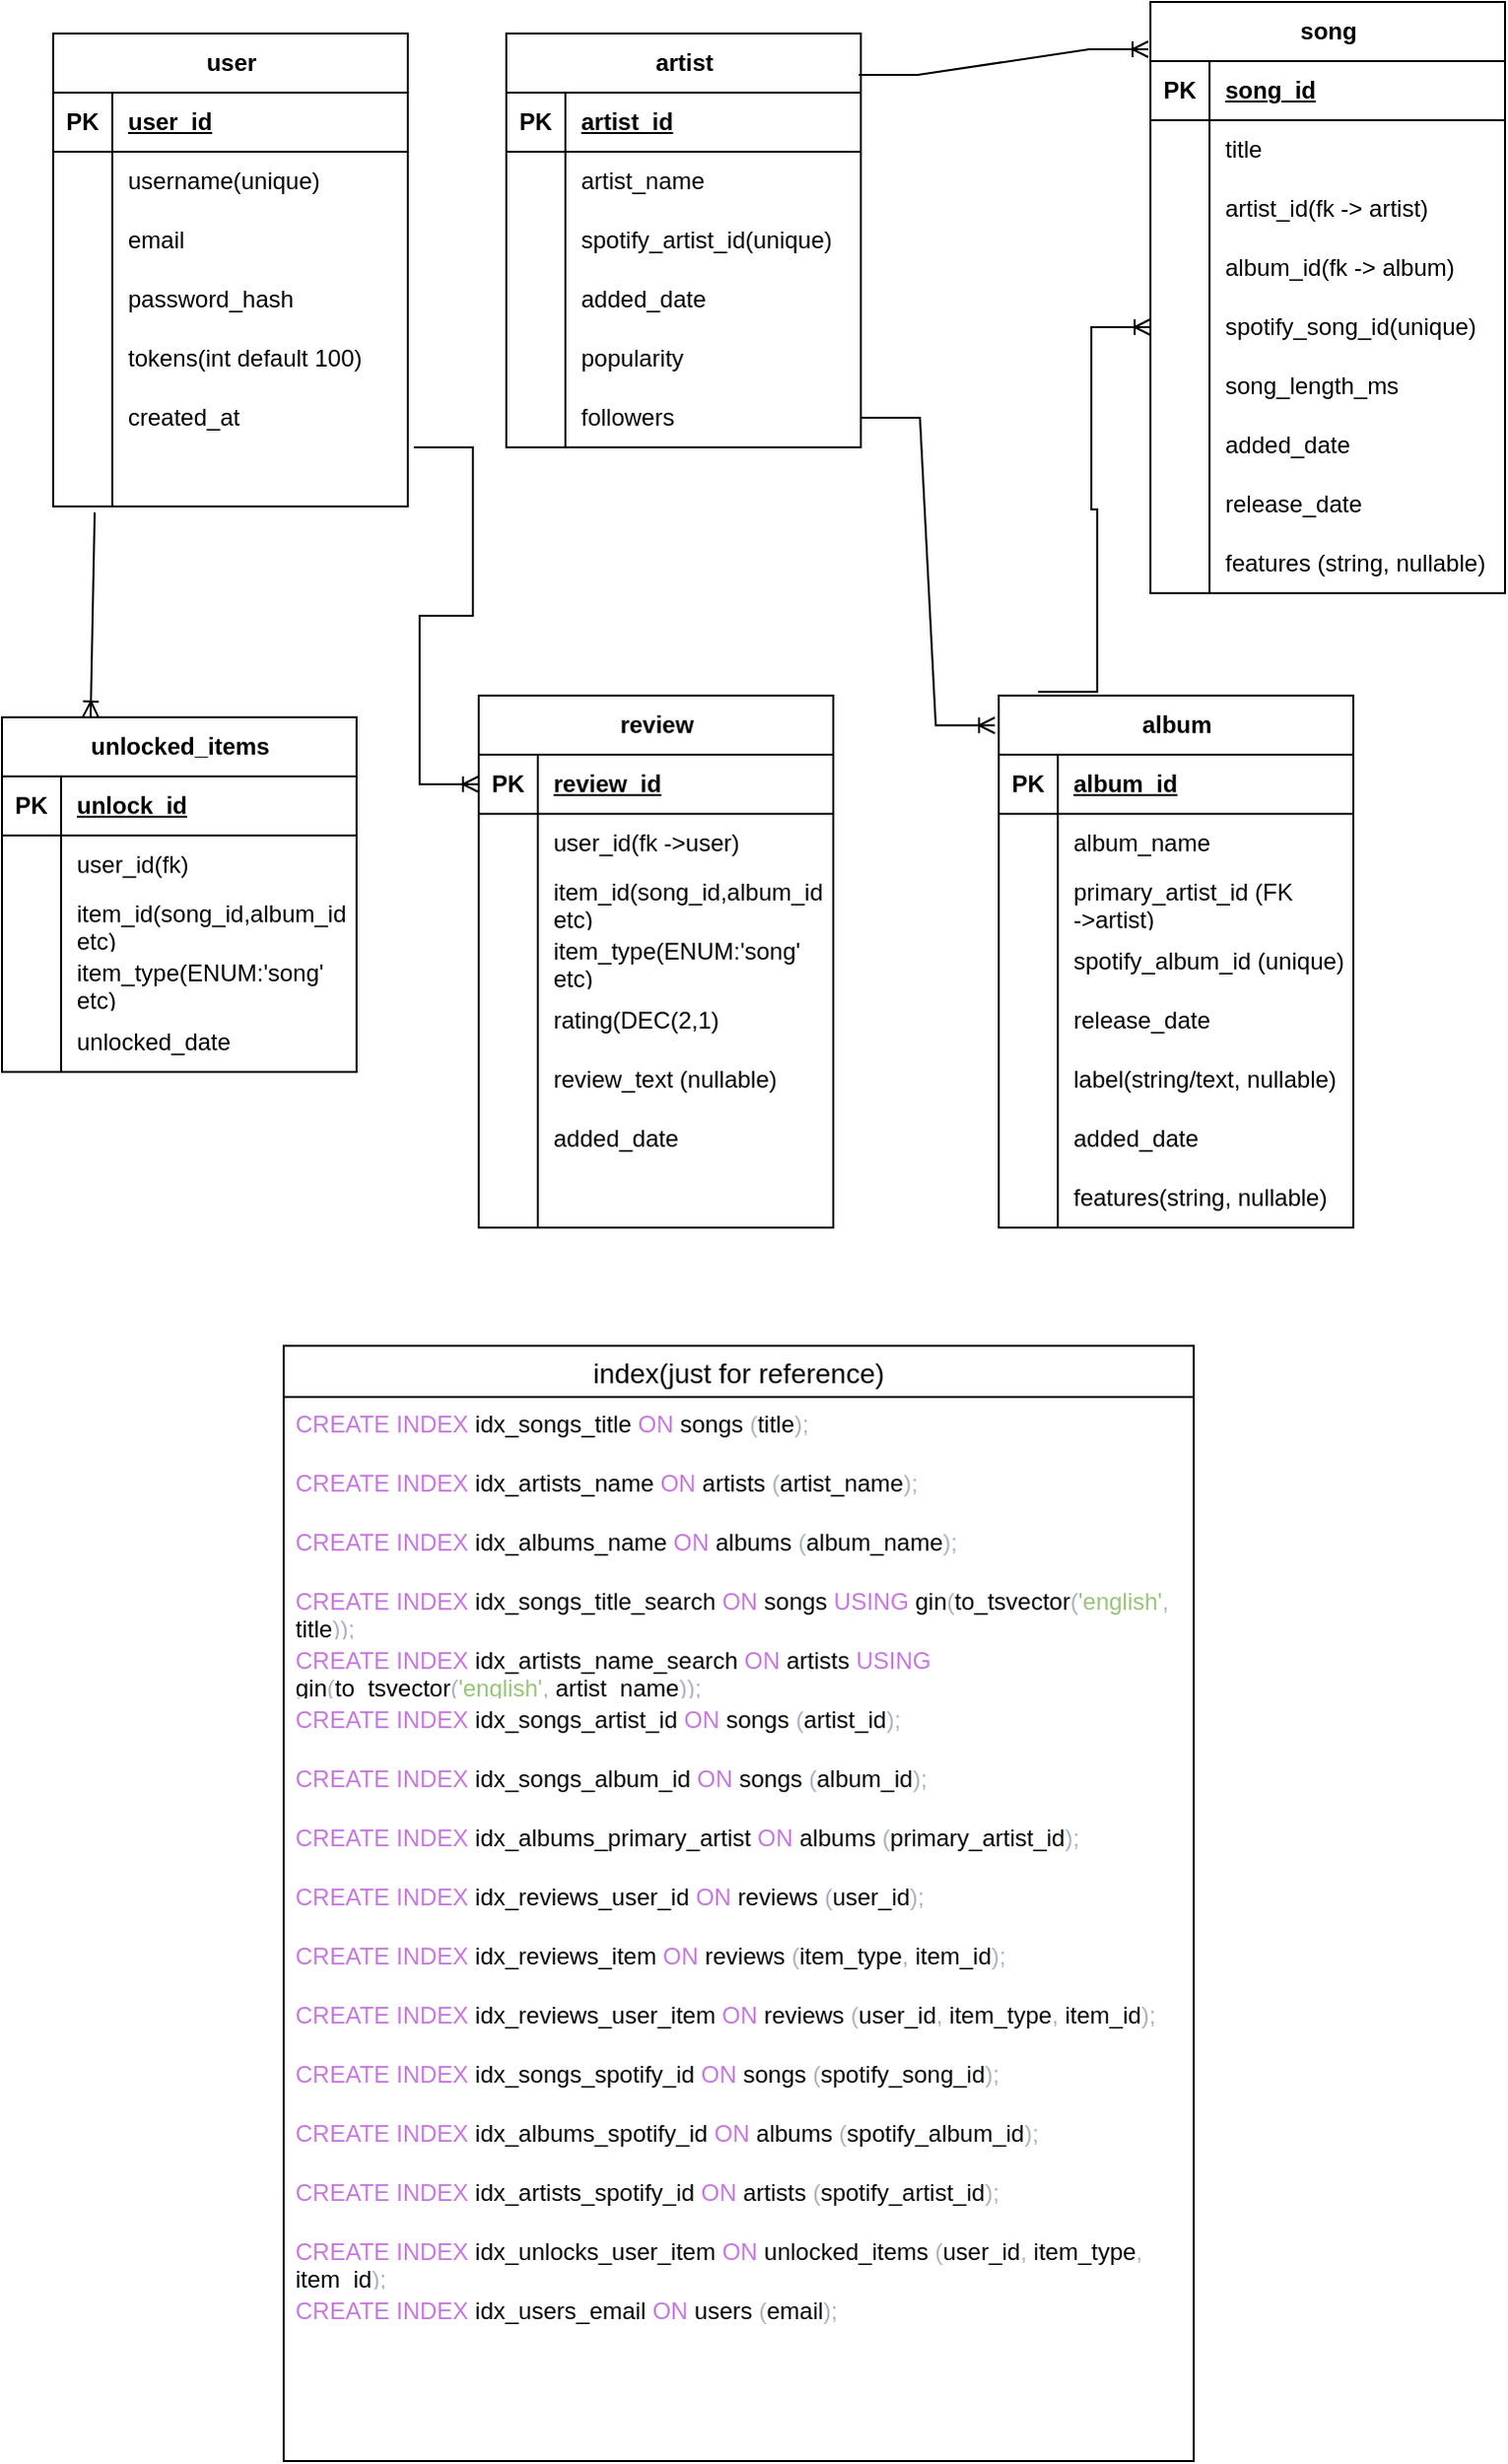 <mxfile version="27.1.5">
  <diagram id="uy8D5A50mrH2xwSkz78J" name="Page-2">
    <mxGraphModel grid="1" page="1" gridSize="11" guides="1" tooltips="1" connect="1" arrows="1" fold="1" pageScale="1" pageWidth="900" pageHeight="1600" math="0" shadow="0">
      <root>
        <mxCell id="0" />
        <mxCell id="1" parent="0" />
        <mxCell id="7CfSFvDK6R8TGkPCCKH4-1" value="user" style="shape=table;startSize=30;container=1;collapsible=1;childLayout=tableLayout;fixedRows=1;rowLines=0;fontStyle=1;align=center;resizeLast=1;html=1;" vertex="1" parent="1">
          <mxGeometry x="70" y="60" width="180" height="240" as="geometry" />
        </mxCell>
        <mxCell id="7CfSFvDK6R8TGkPCCKH4-2" value="" style="shape=tableRow;horizontal=0;startSize=0;swimlaneHead=0;swimlaneBody=0;fillColor=none;collapsible=0;dropTarget=0;points=[[0,0.5],[1,0.5]];portConstraint=eastwest;top=0;left=0;right=0;bottom=1;" vertex="1" parent="7CfSFvDK6R8TGkPCCKH4-1">
          <mxGeometry y="30" width="180" height="30" as="geometry" />
        </mxCell>
        <mxCell id="7CfSFvDK6R8TGkPCCKH4-3" value="PK" style="shape=partialRectangle;connectable=0;fillColor=none;top=0;left=0;bottom=0;right=0;fontStyle=1;overflow=hidden;whiteSpace=wrap;html=1;" vertex="1" parent="7CfSFvDK6R8TGkPCCKH4-2">
          <mxGeometry width="30" height="30" as="geometry">
            <mxRectangle width="30" height="30" as="alternateBounds" />
          </mxGeometry>
        </mxCell>
        <mxCell id="7CfSFvDK6R8TGkPCCKH4-4" value="user_id" style="shape=partialRectangle;connectable=0;fillColor=none;top=0;left=0;bottom=0;right=0;align=left;spacingLeft=6;fontStyle=5;overflow=hidden;whiteSpace=wrap;html=1;" vertex="1" parent="7CfSFvDK6R8TGkPCCKH4-2">
          <mxGeometry x="30" width="150" height="30" as="geometry">
            <mxRectangle width="150" height="30" as="alternateBounds" />
          </mxGeometry>
        </mxCell>
        <mxCell id="7CfSFvDK6R8TGkPCCKH4-5" value="" style="shape=tableRow;horizontal=0;startSize=0;swimlaneHead=0;swimlaneBody=0;fillColor=none;collapsible=0;dropTarget=0;points=[[0,0.5],[1,0.5]];portConstraint=eastwest;top=0;left=0;right=0;bottom=0;" vertex="1" parent="7CfSFvDK6R8TGkPCCKH4-1">
          <mxGeometry y="60" width="180" height="30" as="geometry" />
        </mxCell>
        <mxCell id="7CfSFvDK6R8TGkPCCKH4-6" value="" style="shape=partialRectangle;connectable=0;fillColor=none;top=0;left=0;bottom=0;right=0;editable=1;overflow=hidden;whiteSpace=wrap;html=1;" vertex="1" parent="7CfSFvDK6R8TGkPCCKH4-5">
          <mxGeometry width="30" height="30" as="geometry">
            <mxRectangle width="30" height="30" as="alternateBounds" />
          </mxGeometry>
        </mxCell>
        <mxCell id="7CfSFvDK6R8TGkPCCKH4-7" value="username(unique)" style="shape=partialRectangle;connectable=0;fillColor=none;top=0;left=0;bottom=0;right=0;align=left;spacingLeft=6;overflow=hidden;whiteSpace=wrap;html=1;" vertex="1" parent="7CfSFvDK6R8TGkPCCKH4-5">
          <mxGeometry x="30" width="150" height="30" as="geometry">
            <mxRectangle width="150" height="30" as="alternateBounds" />
          </mxGeometry>
        </mxCell>
        <mxCell id="7CfSFvDK6R8TGkPCCKH4-8" value="" style="shape=tableRow;horizontal=0;startSize=0;swimlaneHead=0;swimlaneBody=0;fillColor=none;collapsible=0;dropTarget=0;points=[[0,0.5],[1,0.5]];portConstraint=eastwest;top=0;left=0;right=0;bottom=0;" vertex="1" parent="7CfSFvDK6R8TGkPCCKH4-1">
          <mxGeometry y="90" width="180" height="30" as="geometry" />
        </mxCell>
        <mxCell id="7CfSFvDK6R8TGkPCCKH4-9" value="" style="shape=partialRectangle;connectable=0;fillColor=none;top=0;left=0;bottom=0;right=0;editable=1;overflow=hidden;whiteSpace=wrap;html=1;" vertex="1" parent="7CfSFvDK6R8TGkPCCKH4-8">
          <mxGeometry width="30" height="30" as="geometry">
            <mxRectangle width="30" height="30" as="alternateBounds" />
          </mxGeometry>
        </mxCell>
        <mxCell id="7CfSFvDK6R8TGkPCCKH4-10" value="email" style="shape=partialRectangle;connectable=0;fillColor=none;top=0;left=0;bottom=0;right=0;align=left;spacingLeft=6;overflow=hidden;whiteSpace=wrap;html=1;" vertex="1" parent="7CfSFvDK6R8TGkPCCKH4-8">
          <mxGeometry x="30" width="150" height="30" as="geometry">
            <mxRectangle width="150" height="30" as="alternateBounds" />
          </mxGeometry>
        </mxCell>
        <mxCell id="7CfSFvDK6R8TGkPCCKH4-11" value="" style="shape=tableRow;horizontal=0;startSize=0;swimlaneHead=0;swimlaneBody=0;fillColor=none;collapsible=0;dropTarget=0;points=[[0,0.5],[1,0.5]];portConstraint=eastwest;top=0;left=0;right=0;bottom=0;" vertex="1" parent="7CfSFvDK6R8TGkPCCKH4-1">
          <mxGeometry y="120" width="180" height="30" as="geometry" />
        </mxCell>
        <mxCell id="7CfSFvDK6R8TGkPCCKH4-12" value="" style="shape=partialRectangle;connectable=0;fillColor=none;top=0;left=0;bottom=0;right=0;editable=1;overflow=hidden;whiteSpace=wrap;html=1;" vertex="1" parent="7CfSFvDK6R8TGkPCCKH4-11">
          <mxGeometry width="30" height="30" as="geometry">
            <mxRectangle width="30" height="30" as="alternateBounds" />
          </mxGeometry>
        </mxCell>
        <mxCell id="7CfSFvDK6R8TGkPCCKH4-13" value="password_hash" style="shape=partialRectangle;connectable=0;fillColor=none;top=0;left=0;bottom=0;right=0;align=left;spacingLeft=6;overflow=hidden;whiteSpace=wrap;html=1;" vertex="1" parent="7CfSFvDK6R8TGkPCCKH4-11">
          <mxGeometry x="30" width="150" height="30" as="geometry">
            <mxRectangle width="150" height="30" as="alternateBounds" />
          </mxGeometry>
        </mxCell>
        <mxCell id="7CfSFvDK6R8TGkPCCKH4-14" style="shape=tableRow;horizontal=0;startSize=0;swimlaneHead=0;swimlaneBody=0;fillColor=none;collapsible=0;dropTarget=0;points=[[0,0.5],[1,0.5]];portConstraint=eastwest;top=0;left=0;right=0;bottom=0;" vertex="1" parent="7CfSFvDK6R8TGkPCCKH4-1">
          <mxGeometry y="150" width="180" height="30" as="geometry" />
        </mxCell>
        <mxCell id="7CfSFvDK6R8TGkPCCKH4-15" style="shape=partialRectangle;connectable=0;fillColor=none;top=0;left=0;bottom=0;right=0;editable=1;overflow=hidden;whiteSpace=wrap;html=1;" vertex="1" parent="7CfSFvDK6R8TGkPCCKH4-14">
          <mxGeometry width="30" height="30" as="geometry">
            <mxRectangle width="30" height="30" as="alternateBounds" />
          </mxGeometry>
        </mxCell>
        <mxCell id="7CfSFvDK6R8TGkPCCKH4-16" value="tokens(int default 100)" style="shape=partialRectangle;connectable=0;fillColor=none;top=0;left=0;bottom=0;right=0;align=left;spacingLeft=6;overflow=hidden;whiteSpace=wrap;html=1;" vertex="1" parent="7CfSFvDK6R8TGkPCCKH4-14">
          <mxGeometry x="30" width="150" height="30" as="geometry">
            <mxRectangle width="150" height="30" as="alternateBounds" />
          </mxGeometry>
        </mxCell>
        <mxCell id="7CfSFvDK6R8TGkPCCKH4-17" style="shape=tableRow;horizontal=0;startSize=0;swimlaneHead=0;swimlaneBody=0;fillColor=none;collapsible=0;dropTarget=0;points=[[0,0.5],[1,0.5]];portConstraint=eastwest;top=0;left=0;right=0;bottom=0;" vertex="1" parent="7CfSFvDK6R8TGkPCCKH4-1">
          <mxGeometry y="180" width="180" height="30" as="geometry" />
        </mxCell>
        <mxCell id="7CfSFvDK6R8TGkPCCKH4-18" style="shape=partialRectangle;connectable=0;fillColor=none;top=0;left=0;bottom=0;right=0;editable=1;overflow=hidden;whiteSpace=wrap;html=1;" vertex="1" parent="7CfSFvDK6R8TGkPCCKH4-17">
          <mxGeometry width="30" height="30" as="geometry">
            <mxRectangle width="30" height="30" as="alternateBounds" />
          </mxGeometry>
        </mxCell>
        <mxCell id="7CfSFvDK6R8TGkPCCKH4-19" value="created_at" style="shape=partialRectangle;connectable=0;fillColor=none;top=0;left=0;bottom=0;right=0;align=left;spacingLeft=6;overflow=hidden;whiteSpace=wrap;html=1;" vertex="1" parent="7CfSFvDK6R8TGkPCCKH4-17">
          <mxGeometry x="30" width="150" height="30" as="geometry">
            <mxRectangle width="150" height="30" as="alternateBounds" />
          </mxGeometry>
        </mxCell>
        <mxCell id="7CfSFvDK6R8TGkPCCKH4-20" style="shape=tableRow;horizontal=0;startSize=0;swimlaneHead=0;swimlaneBody=0;fillColor=none;collapsible=0;dropTarget=0;points=[[0,0.5],[1,0.5]];portConstraint=eastwest;top=0;left=0;right=0;bottom=0;" vertex="1" parent="7CfSFvDK6R8TGkPCCKH4-1">
          <mxGeometry y="210" width="180" height="30" as="geometry" />
        </mxCell>
        <mxCell id="7CfSFvDK6R8TGkPCCKH4-21" style="shape=partialRectangle;connectable=0;fillColor=none;top=0;left=0;bottom=0;right=0;editable=1;overflow=hidden;whiteSpace=wrap;html=1;" vertex="1" parent="7CfSFvDK6R8TGkPCCKH4-20">
          <mxGeometry width="30" height="30" as="geometry">
            <mxRectangle width="30" height="30" as="alternateBounds" />
          </mxGeometry>
        </mxCell>
        <mxCell id="7CfSFvDK6R8TGkPCCKH4-22" style="shape=partialRectangle;connectable=0;fillColor=none;top=0;left=0;bottom=0;right=0;align=left;spacingLeft=6;overflow=hidden;whiteSpace=wrap;html=1;" vertex="1" parent="7CfSFvDK6R8TGkPCCKH4-20">
          <mxGeometry x="30" width="150" height="30" as="geometry">
            <mxRectangle width="150" height="30" as="alternateBounds" />
          </mxGeometry>
        </mxCell>
        <mxCell id="7CfSFvDK6R8TGkPCCKH4-23" value="artist" style="shape=table;startSize=30;container=1;collapsible=1;childLayout=tableLayout;fixedRows=1;rowLines=0;fontStyle=1;align=center;resizeLast=1;html=1;" vertex="1" parent="1">
          <mxGeometry x="300" y="60" width="180" height="210" as="geometry" />
        </mxCell>
        <mxCell id="7CfSFvDK6R8TGkPCCKH4-24" value="" style="shape=tableRow;horizontal=0;startSize=0;swimlaneHead=0;swimlaneBody=0;fillColor=none;collapsible=0;dropTarget=0;points=[[0,0.5],[1,0.5]];portConstraint=eastwest;top=0;left=0;right=0;bottom=1;" vertex="1" parent="7CfSFvDK6R8TGkPCCKH4-23">
          <mxGeometry y="30" width="180" height="30" as="geometry" />
        </mxCell>
        <mxCell id="7CfSFvDK6R8TGkPCCKH4-25" value="PK" style="shape=partialRectangle;connectable=0;fillColor=none;top=0;left=0;bottom=0;right=0;fontStyle=1;overflow=hidden;whiteSpace=wrap;html=1;" vertex="1" parent="7CfSFvDK6R8TGkPCCKH4-24">
          <mxGeometry width="30" height="30" as="geometry">
            <mxRectangle width="30" height="30" as="alternateBounds" />
          </mxGeometry>
        </mxCell>
        <mxCell id="7CfSFvDK6R8TGkPCCKH4-26" value="artist_id" style="shape=partialRectangle;connectable=0;fillColor=none;top=0;left=0;bottom=0;right=0;align=left;spacingLeft=6;fontStyle=5;overflow=hidden;whiteSpace=wrap;html=1;" vertex="1" parent="7CfSFvDK6R8TGkPCCKH4-24">
          <mxGeometry x="30" width="150" height="30" as="geometry">
            <mxRectangle width="150" height="30" as="alternateBounds" />
          </mxGeometry>
        </mxCell>
        <mxCell id="7CfSFvDK6R8TGkPCCKH4-27" value="" style="shape=tableRow;horizontal=0;startSize=0;swimlaneHead=0;swimlaneBody=0;fillColor=none;collapsible=0;dropTarget=0;points=[[0,0.5],[1,0.5]];portConstraint=eastwest;top=0;left=0;right=0;bottom=0;" vertex="1" parent="7CfSFvDK6R8TGkPCCKH4-23">
          <mxGeometry y="60" width="180" height="30" as="geometry" />
        </mxCell>
        <mxCell id="7CfSFvDK6R8TGkPCCKH4-28" value="" style="shape=partialRectangle;connectable=0;fillColor=none;top=0;left=0;bottom=0;right=0;editable=1;overflow=hidden;whiteSpace=wrap;html=1;" vertex="1" parent="7CfSFvDK6R8TGkPCCKH4-27">
          <mxGeometry width="30" height="30" as="geometry">
            <mxRectangle width="30" height="30" as="alternateBounds" />
          </mxGeometry>
        </mxCell>
        <mxCell id="7CfSFvDK6R8TGkPCCKH4-29" value="artist_name" style="shape=partialRectangle;connectable=0;fillColor=none;top=0;left=0;bottom=0;right=0;align=left;spacingLeft=6;overflow=hidden;whiteSpace=wrap;html=1;" vertex="1" parent="7CfSFvDK6R8TGkPCCKH4-27">
          <mxGeometry x="30" width="150" height="30" as="geometry">
            <mxRectangle width="150" height="30" as="alternateBounds" />
          </mxGeometry>
        </mxCell>
        <mxCell id="7CfSFvDK6R8TGkPCCKH4-30" value="" style="shape=tableRow;horizontal=0;startSize=0;swimlaneHead=0;swimlaneBody=0;fillColor=none;collapsible=0;dropTarget=0;points=[[0,0.5],[1,0.5]];portConstraint=eastwest;top=0;left=0;right=0;bottom=0;" vertex="1" parent="7CfSFvDK6R8TGkPCCKH4-23">
          <mxGeometry y="90" width="180" height="30" as="geometry" />
        </mxCell>
        <mxCell id="7CfSFvDK6R8TGkPCCKH4-31" value="" style="shape=partialRectangle;connectable=0;fillColor=none;top=0;left=0;bottom=0;right=0;editable=1;overflow=hidden;whiteSpace=wrap;html=1;" vertex="1" parent="7CfSFvDK6R8TGkPCCKH4-30">
          <mxGeometry width="30" height="30" as="geometry">
            <mxRectangle width="30" height="30" as="alternateBounds" />
          </mxGeometry>
        </mxCell>
        <mxCell id="7CfSFvDK6R8TGkPCCKH4-32" value="spotify_artist_id(unique)" style="shape=partialRectangle;connectable=0;fillColor=none;top=0;left=0;bottom=0;right=0;align=left;spacingLeft=6;overflow=hidden;whiteSpace=wrap;html=1;" vertex="1" parent="7CfSFvDK6R8TGkPCCKH4-30">
          <mxGeometry x="30" width="150" height="30" as="geometry">
            <mxRectangle width="150" height="30" as="alternateBounds" />
          </mxGeometry>
        </mxCell>
        <mxCell id="7CfSFvDK6R8TGkPCCKH4-33" value="" style="shape=tableRow;horizontal=0;startSize=0;swimlaneHead=0;swimlaneBody=0;fillColor=none;collapsible=0;dropTarget=0;points=[[0,0.5],[1,0.5]];portConstraint=eastwest;top=0;left=0;right=0;bottom=0;" vertex="1" parent="7CfSFvDK6R8TGkPCCKH4-23">
          <mxGeometry y="120" width="180" height="30" as="geometry" />
        </mxCell>
        <mxCell id="7CfSFvDK6R8TGkPCCKH4-34" value="" style="shape=partialRectangle;connectable=0;fillColor=none;top=0;left=0;bottom=0;right=0;editable=1;overflow=hidden;whiteSpace=wrap;html=1;" vertex="1" parent="7CfSFvDK6R8TGkPCCKH4-33">
          <mxGeometry width="30" height="30" as="geometry">
            <mxRectangle width="30" height="30" as="alternateBounds" />
          </mxGeometry>
        </mxCell>
        <mxCell id="7CfSFvDK6R8TGkPCCKH4-35" value="added_date" style="shape=partialRectangle;connectable=0;fillColor=none;top=0;left=0;bottom=0;right=0;align=left;spacingLeft=6;overflow=hidden;whiteSpace=wrap;html=1;" vertex="1" parent="7CfSFvDK6R8TGkPCCKH4-33">
          <mxGeometry x="30" width="150" height="30" as="geometry">
            <mxRectangle width="150" height="30" as="alternateBounds" />
          </mxGeometry>
        </mxCell>
        <mxCell id="7CfSFvDK6R8TGkPCCKH4-58" style="shape=tableRow;horizontal=0;startSize=0;swimlaneHead=0;swimlaneBody=0;fillColor=none;collapsible=0;dropTarget=0;points=[[0,0.5],[1,0.5]];portConstraint=eastwest;top=0;left=0;right=0;bottom=0;" vertex="1" parent="7CfSFvDK6R8TGkPCCKH4-23">
          <mxGeometry y="150" width="180" height="30" as="geometry" />
        </mxCell>
        <mxCell id="7CfSFvDK6R8TGkPCCKH4-59" style="shape=partialRectangle;connectable=0;fillColor=none;top=0;left=0;bottom=0;right=0;editable=1;overflow=hidden;whiteSpace=wrap;html=1;" vertex="1" parent="7CfSFvDK6R8TGkPCCKH4-58">
          <mxGeometry width="30" height="30" as="geometry">
            <mxRectangle width="30" height="30" as="alternateBounds" />
          </mxGeometry>
        </mxCell>
        <mxCell id="7CfSFvDK6R8TGkPCCKH4-60" value="popularity" style="shape=partialRectangle;connectable=0;fillColor=none;top=0;left=0;bottom=0;right=0;align=left;spacingLeft=6;overflow=hidden;whiteSpace=wrap;html=1;" vertex="1" parent="7CfSFvDK6R8TGkPCCKH4-58">
          <mxGeometry x="30" width="150" height="30" as="geometry">
            <mxRectangle width="150" height="30" as="alternateBounds" />
          </mxGeometry>
        </mxCell>
        <mxCell id="7CfSFvDK6R8TGkPCCKH4-61" style="shape=tableRow;horizontal=0;startSize=0;swimlaneHead=0;swimlaneBody=0;fillColor=none;collapsible=0;dropTarget=0;points=[[0,0.5],[1,0.5]];portConstraint=eastwest;top=0;left=0;right=0;bottom=0;" vertex="1" parent="7CfSFvDK6R8TGkPCCKH4-23">
          <mxGeometry y="180" width="180" height="30" as="geometry" />
        </mxCell>
        <mxCell id="7CfSFvDK6R8TGkPCCKH4-62" style="shape=partialRectangle;connectable=0;fillColor=none;top=0;left=0;bottom=0;right=0;editable=1;overflow=hidden;whiteSpace=wrap;html=1;" vertex="1" parent="7CfSFvDK6R8TGkPCCKH4-61">
          <mxGeometry width="30" height="30" as="geometry">
            <mxRectangle width="30" height="30" as="alternateBounds" />
          </mxGeometry>
        </mxCell>
        <mxCell id="7CfSFvDK6R8TGkPCCKH4-63" value="followers" style="shape=partialRectangle;connectable=0;fillColor=none;top=0;left=0;bottom=0;right=0;align=left;spacingLeft=6;overflow=hidden;whiteSpace=wrap;html=1;" vertex="1" parent="7CfSFvDK6R8TGkPCCKH4-61">
          <mxGeometry x="30" width="150" height="30" as="geometry">
            <mxRectangle width="150" height="30" as="alternateBounds" />
          </mxGeometry>
        </mxCell>
        <mxCell id="7CfSFvDK6R8TGkPCCKH4-36" value="album" style="shape=table;startSize=30;container=1;collapsible=1;childLayout=tableLayout;fixedRows=1;rowLines=0;fontStyle=1;align=center;resizeLast=1;html=1;" vertex="1" parent="1">
          <mxGeometry x="550" y="396" width="180" height="270" as="geometry" />
        </mxCell>
        <mxCell id="7CfSFvDK6R8TGkPCCKH4-37" value="" style="shape=tableRow;horizontal=0;startSize=0;swimlaneHead=0;swimlaneBody=0;fillColor=none;collapsible=0;dropTarget=0;points=[[0,0.5],[1,0.5]];portConstraint=eastwest;top=0;left=0;right=0;bottom=1;" vertex="1" parent="7CfSFvDK6R8TGkPCCKH4-36">
          <mxGeometry y="30" width="180" height="30" as="geometry" />
        </mxCell>
        <mxCell id="7CfSFvDK6R8TGkPCCKH4-38" value="PK" style="shape=partialRectangle;connectable=0;fillColor=none;top=0;left=0;bottom=0;right=0;fontStyle=1;overflow=hidden;whiteSpace=wrap;html=1;" vertex="1" parent="7CfSFvDK6R8TGkPCCKH4-37">
          <mxGeometry width="30" height="30" as="geometry">
            <mxRectangle width="30" height="30" as="alternateBounds" />
          </mxGeometry>
        </mxCell>
        <mxCell id="7CfSFvDK6R8TGkPCCKH4-39" value="album_id" style="shape=partialRectangle;connectable=0;fillColor=none;top=0;left=0;bottom=0;right=0;align=left;spacingLeft=6;fontStyle=5;overflow=hidden;whiteSpace=wrap;html=1;" vertex="1" parent="7CfSFvDK6R8TGkPCCKH4-37">
          <mxGeometry x="30" width="150" height="30" as="geometry">
            <mxRectangle width="150" height="30" as="alternateBounds" />
          </mxGeometry>
        </mxCell>
        <mxCell id="7CfSFvDK6R8TGkPCCKH4-40" value="" style="shape=tableRow;horizontal=0;startSize=0;swimlaneHead=0;swimlaneBody=0;fillColor=none;collapsible=0;dropTarget=0;points=[[0,0.5],[1,0.5]];portConstraint=eastwest;top=0;left=0;right=0;bottom=0;" vertex="1" parent="7CfSFvDK6R8TGkPCCKH4-36">
          <mxGeometry y="60" width="180" height="30" as="geometry" />
        </mxCell>
        <mxCell id="7CfSFvDK6R8TGkPCCKH4-41" value="" style="shape=partialRectangle;connectable=0;fillColor=none;top=0;left=0;bottom=0;right=0;editable=1;overflow=hidden;whiteSpace=wrap;html=1;" vertex="1" parent="7CfSFvDK6R8TGkPCCKH4-40">
          <mxGeometry width="30" height="30" as="geometry">
            <mxRectangle width="30" height="30" as="alternateBounds" />
          </mxGeometry>
        </mxCell>
        <mxCell id="7CfSFvDK6R8TGkPCCKH4-42" value="album_name" style="shape=partialRectangle;connectable=0;fillColor=none;top=0;left=0;bottom=0;right=0;align=left;spacingLeft=6;overflow=hidden;whiteSpace=wrap;html=1;" vertex="1" parent="7CfSFvDK6R8TGkPCCKH4-40">
          <mxGeometry x="30" width="150" height="30" as="geometry">
            <mxRectangle width="150" height="30" as="alternateBounds" />
          </mxGeometry>
        </mxCell>
        <mxCell id="7CfSFvDK6R8TGkPCCKH4-43" value="" style="shape=tableRow;horizontal=0;startSize=0;swimlaneHead=0;swimlaneBody=0;fillColor=none;collapsible=0;dropTarget=0;points=[[0,0.5],[1,0.5]];portConstraint=eastwest;top=0;left=0;right=0;bottom=0;" vertex="1" parent="7CfSFvDK6R8TGkPCCKH4-36">
          <mxGeometry y="90" width="180" height="30" as="geometry" />
        </mxCell>
        <mxCell id="7CfSFvDK6R8TGkPCCKH4-44" value="" style="shape=partialRectangle;connectable=0;fillColor=none;top=0;left=0;bottom=0;right=0;editable=1;overflow=hidden;whiteSpace=wrap;html=1;" vertex="1" parent="7CfSFvDK6R8TGkPCCKH4-43">
          <mxGeometry width="30" height="30" as="geometry">
            <mxRectangle width="30" height="30" as="alternateBounds" />
          </mxGeometry>
        </mxCell>
        <mxCell id="7CfSFvDK6R8TGkPCCKH4-45" value="primary_artist_id (FK&amp;nbsp;&lt;div&gt;-&amp;gt;artist)&lt;/div&gt;" style="shape=partialRectangle;connectable=0;fillColor=none;top=0;left=0;bottom=0;right=0;align=left;spacingLeft=6;overflow=hidden;whiteSpace=wrap;html=1;" vertex="1" parent="7CfSFvDK6R8TGkPCCKH4-43">
          <mxGeometry x="30" width="150" height="30" as="geometry">
            <mxRectangle width="150" height="30" as="alternateBounds" />
          </mxGeometry>
        </mxCell>
        <mxCell id="7CfSFvDK6R8TGkPCCKH4-46" value="" style="shape=tableRow;horizontal=0;startSize=0;swimlaneHead=0;swimlaneBody=0;fillColor=none;collapsible=0;dropTarget=0;points=[[0,0.5],[1,0.5]];portConstraint=eastwest;top=0;left=0;right=0;bottom=0;" vertex="1" parent="7CfSFvDK6R8TGkPCCKH4-36">
          <mxGeometry y="120" width="180" height="30" as="geometry" />
        </mxCell>
        <mxCell id="7CfSFvDK6R8TGkPCCKH4-47" value="" style="shape=partialRectangle;connectable=0;fillColor=none;top=0;left=0;bottom=0;right=0;editable=1;overflow=hidden;whiteSpace=wrap;html=1;" vertex="1" parent="7CfSFvDK6R8TGkPCCKH4-46">
          <mxGeometry width="30" height="30" as="geometry">
            <mxRectangle width="30" height="30" as="alternateBounds" />
          </mxGeometry>
        </mxCell>
        <mxCell id="7CfSFvDK6R8TGkPCCKH4-48" value="spotify_album_id (unique)" style="shape=partialRectangle;connectable=0;fillColor=none;top=0;left=0;bottom=0;right=0;align=left;spacingLeft=6;overflow=hidden;whiteSpace=wrap;html=1;" vertex="1" parent="7CfSFvDK6R8TGkPCCKH4-46">
          <mxGeometry x="30" width="150" height="30" as="geometry">
            <mxRectangle width="150" height="30" as="alternateBounds" />
          </mxGeometry>
        </mxCell>
        <mxCell id="7CfSFvDK6R8TGkPCCKH4-49" style="shape=tableRow;horizontal=0;startSize=0;swimlaneHead=0;swimlaneBody=0;fillColor=none;collapsible=0;dropTarget=0;points=[[0,0.5],[1,0.5]];portConstraint=eastwest;top=0;left=0;right=0;bottom=0;" vertex="1" parent="7CfSFvDK6R8TGkPCCKH4-36">
          <mxGeometry y="150" width="180" height="30" as="geometry" />
        </mxCell>
        <mxCell id="7CfSFvDK6R8TGkPCCKH4-50" style="shape=partialRectangle;connectable=0;fillColor=none;top=0;left=0;bottom=0;right=0;editable=1;overflow=hidden;whiteSpace=wrap;html=1;" vertex="1" parent="7CfSFvDK6R8TGkPCCKH4-49">
          <mxGeometry width="30" height="30" as="geometry">
            <mxRectangle width="30" height="30" as="alternateBounds" />
          </mxGeometry>
        </mxCell>
        <mxCell id="7CfSFvDK6R8TGkPCCKH4-51" value="release_date" style="shape=partialRectangle;connectable=0;fillColor=none;top=0;left=0;bottom=0;right=0;align=left;spacingLeft=6;overflow=hidden;whiteSpace=wrap;html=1;" vertex="1" parent="7CfSFvDK6R8TGkPCCKH4-49">
          <mxGeometry x="30" width="150" height="30" as="geometry">
            <mxRectangle width="150" height="30" as="alternateBounds" />
          </mxGeometry>
        </mxCell>
        <mxCell id="7CfSFvDK6R8TGkPCCKH4-64" style="shape=tableRow;horizontal=0;startSize=0;swimlaneHead=0;swimlaneBody=0;fillColor=none;collapsible=0;dropTarget=0;points=[[0,0.5],[1,0.5]];portConstraint=eastwest;top=0;left=0;right=0;bottom=0;" vertex="1" parent="7CfSFvDK6R8TGkPCCKH4-36">
          <mxGeometry y="180" width="180" height="30" as="geometry" />
        </mxCell>
        <mxCell id="7CfSFvDK6R8TGkPCCKH4-65" style="shape=partialRectangle;connectable=0;fillColor=none;top=0;left=0;bottom=0;right=0;editable=1;overflow=hidden;whiteSpace=wrap;html=1;" vertex="1" parent="7CfSFvDK6R8TGkPCCKH4-64">
          <mxGeometry width="30" height="30" as="geometry">
            <mxRectangle width="30" height="30" as="alternateBounds" />
          </mxGeometry>
        </mxCell>
        <mxCell id="7CfSFvDK6R8TGkPCCKH4-66" value="label(string/text, nullable)" style="shape=partialRectangle;connectable=0;fillColor=none;top=0;left=0;bottom=0;right=0;align=left;spacingLeft=6;overflow=hidden;whiteSpace=wrap;html=1;" vertex="1" parent="7CfSFvDK6R8TGkPCCKH4-64">
          <mxGeometry x="30" width="150" height="30" as="geometry">
            <mxRectangle width="150" height="30" as="alternateBounds" />
          </mxGeometry>
        </mxCell>
        <mxCell id="7CfSFvDK6R8TGkPCCKH4-89" style="shape=tableRow;horizontal=0;startSize=0;swimlaneHead=0;swimlaneBody=0;fillColor=none;collapsible=0;dropTarget=0;points=[[0,0.5],[1,0.5]];portConstraint=eastwest;top=0;left=0;right=0;bottom=0;" vertex="1" parent="7CfSFvDK6R8TGkPCCKH4-36">
          <mxGeometry y="210" width="180" height="30" as="geometry" />
        </mxCell>
        <mxCell id="7CfSFvDK6R8TGkPCCKH4-90" style="shape=partialRectangle;connectable=0;fillColor=none;top=0;left=0;bottom=0;right=0;editable=1;overflow=hidden;whiteSpace=wrap;html=1;" vertex="1" parent="7CfSFvDK6R8TGkPCCKH4-89">
          <mxGeometry width="30" height="30" as="geometry">
            <mxRectangle width="30" height="30" as="alternateBounds" />
          </mxGeometry>
        </mxCell>
        <mxCell id="7CfSFvDK6R8TGkPCCKH4-91" value="added_date" style="shape=partialRectangle;connectable=0;fillColor=none;top=0;left=0;bottom=0;right=0;align=left;spacingLeft=6;overflow=hidden;whiteSpace=wrap;html=1;" vertex="1" parent="7CfSFvDK6R8TGkPCCKH4-89">
          <mxGeometry x="30" width="150" height="30" as="geometry">
            <mxRectangle width="150" height="30" as="alternateBounds" />
          </mxGeometry>
        </mxCell>
        <mxCell id="7CfSFvDK6R8TGkPCCKH4-118" style="shape=tableRow;horizontal=0;startSize=0;swimlaneHead=0;swimlaneBody=0;fillColor=none;collapsible=0;dropTarget=0;points=[[0,0.5],[1,0.5]];portConstraint=eastwest;top=0;left=0;right=0;bottom=0;" vertex="1" parent="7CfSFvDK6R8TGkPCCKH4-36">
          <mxGeometry y="240" width="180" height="30" as="geometry" />
        </mxCell>
        <mxCell id="7CfSFvDK6R8TGkPCCKH4-119" style="shape=partialRectangle;connectable=0;fillColor=none;top=0;left=0;bottom=0;right=0;editable=1;overflow=hidden;whiteSpace=wrap;html=1;" vertex="1" parent="7CfSFvDK6R8TGkPCCKH4-118">
          <mxGeometry width="30" height="30" as="geometry">
            <mxRectangle width="30" height="30" as="alternateBounds" />
          </mxGeometry>
        </mxCell>
        <mxCell id="7CfSFvDK6R8TGkPCCKH4-120" value="features(string, nullable)" style="shape=partialRectangle;connectable=0;fillColor=none;top=0;left=0;bottom=0;right=0;align=left;spacingLeft=6;overflow=hidden;whiteSpace=wrap;html=1;" vertex="1" parent="7CfSFvDK6R8TGkPCCKH4-118">
          <mxGeometry x="30" width="150" height="30" as="geometry">
            <mxRectangle width="150" height="30" as="alternateBounds" />
          </mxGeometry>
        </mxCell>
        <mxCell id="7CfSFvDK6R8TGkPCCKH4-67" value="song" style="shape=table;startSize=30;container=1;collapsible=1;childLayout=tableLayout;fixedRows=1;rowLines=0;fontStyle=1;align=center;resizeLast=1;html=1;" vertex="1" parent="1">
          <mxGeometry x="627" y="44" width="180" height="300" as="geometry" />
        </mxCell>
        <mxCell id="7CfSFvDK6R8TGkPCCKH4-68" value="" style="shape=tableRow;horizontal=0;startSize=0;swimlaneHead=0;swimlaneBody=0;fillColor=none;collapsible=0;dropTarget=0;points=[[0,0.5],[1,0.5]];portConstraint=eastwest;top=0;left=0;right=0;bottom=1;" vertex="1" parent="7CfSFvDK6R8TGkPCCKH4-67">
          <mxGeometry y="30" width="180" height="30" as="geometry" />
        </mxCell>
        <mxCell id="7CfSFvDK6R8TGkPCCKH4-69" value="PK" style="shape=partialRectangle;connectable=0;fillColor=none;top=0;left=0;bottom=0;right=0;fontStyle=1;overflow=hidden;whiteSpace=wrap;html=1;" vertex="1" parent="7CfSFvDK6R8TGkPCCKH4-68">
          <mxGeometry width="30" height="30" as="geometry">
            <mxRectangle width="30" height="30" as="alternateBounds" />
          </mxGeometry>
        </mxCell>
        <mxCell id="7CfSFvDK6R8TGkPCCKH4-70" value="song_id" style="shape=partialRectangle;connectable=0;fillColor=none;top=0;left=0;bottom=0;right=0;align=left;spacingLeft=6;fontStyle=5;overflow=hidden;whiteSpace=wrap;html=1;" vertex="1" parent="7CfSFvDK6R8TGkPCCKH4-68">
          <mxGeometry x="30" width="150" height="30" as="geometry">
            <mxRectangle width="150" height="30" as="alternateBounds" />
          </mxGeometry>
        </mxCell>
        <mxCell id="7CfSFvDK6R8TGkPCCKH4-71" value="" style="shape=tableRow;horizontal=0;startSize=0;swimlaneHead=0;swimlaneBody=0;fillColor=none;collapsible=0;dropTarget=0;points=[[0,0.5],[1,0.5]];portConstraint=eastwest;top=0;left=0;right=0;bottom=0;" vertex="1" parent="7CfSFvDK6R8TGkPCCKH4-67">
          <mxGeometry y="60" width="180" height="30" as="geometry" />
        </mxCell>
        <mxCell id="7CfSFvDK6R8TGkPCCKH4-72" value="" style="shape=partialRectangle;connectable=0;fillColor=none;top=0;left=0;bottom=0;right=0;editable=1;overflow=hidden;whiteSpace=wrap;html=1;" vertex="1" parent="7CfSFvDK6R8TGkPCCKH4-71">
          <mxGeometry width="30" height="30" as="geometry">
            <mxRectangle width="30" height="30" as="alternateBounds" />
          </mxGeometry>
        </mxCell>
        <mxCell id="7CfSFvDK6R8TGkPCCKH4-73" value="title" style="shape=partialRectangle;connectable=0;fillColor=none;top=0;left=0;bottom=0;right=0;align=left;spacingLeft=6;overflow=hidden;whiteSpace=wrap;html=1;" vertex="1" parent="7CfSFvDK6R8TGkPCCKH4-71">
          <mxGeometry x="30" width="150" height="30" as="geometry">
            <mxRectangle width="150" height="30" as="alternateBounds" />
          </mxGeometry>
        </mxCell>
        <mxCell id="7CfSFvDK6R8TGkPCCKH4-74" value="" style="shape=tableRow;horizontal=0;startSize=0;swimlaneHead=0;swimlaneBody=0;fillColor=none;collapsible=0;dropTarget=0;points=[[0,0.5],[1,0.5]];portConstraint=eastwest;top=0;left=0;right=0;bottom=0;" vertex="1" parent="7CfSFvDK6R8TGkPCCKH4-67">
          <mxGeometry y="90" width="180" height="30" as="geometry" />
        </mxCell>
        <mxCell id="7CfSFvDK6R8TGkPCCKH4-75" value="" style="shape=partialRectangle;connectable=0;fillColor=none;top=0;left=0;bottom=0;right=0;editable=1;overflow=hidden;whiteSpace=wrap;html=1;" vertex="1" parent="7CfSFvDK6R8TGkPCCKH4-74">
          <mxGeometry width="30" height="30" as="geometry">
            <mxRectangle width="30" height="30" as="alternateBounds" />
          </mxGeometry>
        </mxCell>
        <mxCell id="7CfSFvDK6R8TGkPCCKH4-76" value="artist_id(fk -&amp;gt; artist)" style="shape=partialRectangle;connectable=0;fillColor=none;top=0;left=0;bottom=0;right=0;align=left;spacingLeft=6;overflow=hidden;whiteSpace=wrap;html=1;" vertex="1" parent="7CfSFvDK6R8TGkPCCKH4-74">
          <mxGeometry x="30" width="150" height="30" as="geometry">
            <mxRectangle width="150" height="30" as="alternateBounds" />
          </mxGeometry>
        </mxCell>
        <mxCell id="7CfSFvDK6R8TGkPCCKH4-77" value="" style="shape=tableRow;horizontal=0;startSize=0;swimlaneHead=0;swimlaneBody=0;fillColor=none;collapsible=0;dropTarget=0;points=[[0,0.5],[1,0.5]];portConstraint=eastwest;top=0;left=0;right=0;bottom=0;" vertex="1" parent="7CfSFvDK6R8TGkPCCKH4-67">
          <mxGeometry y="120" width="180" height="30" as="geometry" />
        </mxCell>
        <mxCell id="7CfSFvDK6R8TGkPCCKH4-78" value="" style="shape=partialRectangle;connectable=0;fillColor=none;top=0;left=0;bottom=0;right=0;editable=1;overflow=hidden;whiteSpace=wrap;html=1;" vertex="1" parent="7CfSFvDK6R8TGkPCCKH4-77">
          <mxGeometry width="30" height="30" as="geometry">
            <mxRectangle width="30" height="30" as="alternateBounds" />
          </mxGeometry>
        </mxCell>
        <mxCell id="7CfSFvDK6R8TGkPCCKH4-79" value="album_id(fk -&amp;gt; album)" style="shape=partialRectangle;connectable=0;fillColor=none;top=0;left=0;bottom=0;right=0;align=left;spacingLeft=6;overflow=hidden;whiteSpace=wrap;html=1;" vertex="1" parent="7CfSFvDK6R8TGkPCCKH4-77">
          <mxGeometry x="30" width="150" height="30" as="geometry">
            <mxRectangle width="150" height="30" as="alternateBounds" />
          </mxGeometry>
        </mxCell>
        <mxCell id="7CfSFvDK6R8TGkPCCKH4-80" style="shape=tableRow;horizontal=0;startSize=0;swimlaneHead=0;swimlaneBody=0;fillColor=none;collapsible=0;dropTarget=0;points=[[0,0.5],[1,0.5]];portConstraint=eastwest;top=0;left=0;right=0;bottom=0;" vertex="1" parent="7CfSFvDK6R8TGkPCCKH4-67">
          <mxGeometry y="150" width="180" height="30" as="geometry" />
        </mxCell>
        <mxCell id="7CfSFvDK6R8TGkPCCKH4-81" style="shape=partialRectangle;connectable=0;fillColor=none;top=0;left=0;bottom=0;right=0;editable=1;overflow=hidden;whiteSpace=wrap;html=1;" vertex="1" parent="7CfSFvDK6R8TGkPCCKH4-80">
          <mxGeometry width="30" height="30" as="geometry">
            <mxRectangle width="30" height="30" as="alternateBounds" />
          </mxGeometry>
        </mxCell>
        <mxCell id="7CfSFvDK6R8TGkPCCKH4-82" value="spotify_song_id(unique)" style="shape=partialRectangle;connectable=0;fillColor=none;top=0;left=0;bottom=0;right=0;align=left;spacingLeft=6;overflow=hidden;whiteSpace=wrap;html=1;" vertex="1" parent="7CfSFvDK6R8TGkPCCKH4-80">
          <mxGeometry x="30" width="150" height="30" as="geometry">
            <mxRectangle width="150" height="30" as="alternateBounds" />
          </mxGeometry>
        </mxCell>
        <mxCell id="7CfSFvDK6R8TGkPCCKH4-83" style="shape=tableRow;horizontal=0;startSize=0;swimlaneHead=0;swimlaneBody=0;fillColor=none;collapsible=0;dropTarget=0;points=[[0,0.5],[1,0.5]];portConstraint=eastwest;top=0;left=0;right=0;bottom=0;" vertex="1" parent="7CfSFvDK6R8TGkPCCKH4-67">
          <mxGeometry y="180" width="180" height="30" as="geometry" />
        </mxCell>
        <mxCell id="7CfSFvDK6R8TGkPCCKH4-84" style="shape=partialRectangle;connectable=0;fillColor=none;top=0;left=0;bottom=0;right=0;editable=1;overflow=hidden;whiteSpace=wrap;html=1;" vertex="1" parent="7CfSFvDK6R8TGkPCCKH4-83">
          <mxGeometry width="30" height="30" as="geometry">
            <mxRectangle width="30" height="30" as="alternateBounds" />
          </mxGeometry>
        </mxCell>
        <mxCell id="7CfSFvDK6R8TGkPCCKH4-85" value="song_length_ms" style="shape=partialRectangle;connectable=0;fillColor=none;top=0;left=0;bottom=0;right=0;align=left;spacingLeft=6;overflow=hidden;whiteSpace=wrap;html=1;" vertex="1" parent="7CfSFvDK6R8TGkPCCKH4-83">
          <mxGeometry x="30" width="150" height="30" as="geometry">
            <mxRectangle width="150" height="30" as="alternateBounds" />
          </mxGeometry>
        </mxCell>
        <mxCell id="7CfSFvDK6R8TGkPCCKH4-86" style="shape=tableRow;horizontal=0;startSize=0;swimlaneHead=0;swimlaneBody=0;fillColor=none;collapsible=0;dropTarget=0;points=[[0,0.5],[1,0.5]];portConstraint=eastwest;top=0;left=0;right=0;bottom=0;" vertex="1" parent="7CfSFvDK6R8TGkPCCKH4-67">
          <mxGeometry y="210" width="180" height="30" as="geometry" />
        </mxCell>
        <mxCell id="7CfSFvDK6R8TGkPCCKH4-87" style="shape=partialRectangle;connectable=0;fillColor=none;top=0;left=0;bottom=0;right=0;editable=1;overflow=hidden;whiteSpace=wrap;html=1;" vertex="1" parent="7CfSFvDK6R8TGkPCCKH4-86">
          <mxGeometry width="30" height="30" as="geometry">
            <mxRectangle width="30" height="30" as="alternateBounds" />
          </mxGeometry>
        </mxCell>
        <mxCell id="7CfSFvDK6R8TGkPCCKH4-88" value="added_date" style="shape=partialRectangle;connectable=0;fillColor=none;top=0;left=0;bottom=0;right=0;align=left;spacingLeft=6;overflow=hidden;whiteSpace=wrap;html=1;" vertex="1" parent="7CfSFvDK6R8TGkPCCKH4-86">
          <mxGeometry x="30" width="150" height="30" as="geometry">
            <mxRectangle width="150" height="30" as="alternateBounds" />
          </mxGeometry>
        </mxCell>
        <mxCell id="7CfSFvDK6R8TGkPCCKH4-92" style="shape=tableRow;horizontal=0;startSize=0;swimlaneHead=0;swimlaneBody=0;fillColor=none;collapsible=0;dropTarget=0;points=[[0,0.5],[1,0.5]];portConstraint=eastwest;top=0;left=0;right=0;bottom=0;" vertex="1" parent="7CfSFvDK6R8TGkPCCKH4-67">
          <mxGeometry y="240" width="180" height="30" as="geometry" />
        </mxCell>
        <mxCell id="7CfSFvDK6R8TGkPCCKH4-93" style="shape=partialRectangle;connectable=0;fillColor=none;top=0;left=0;bottom=0;right=0;editable=1;overflow=hidden;whiteSpace=wrap;html=1;" vertex="1" parent="7CfSFvDK6R8TGkPCCKH4-92">
          <mxGeometry width="30" height="30" as="geometry">
            <mxRectangle width="30" height="30" as="alternateBounds" />
          </mxGeometry>
        </mxCell>
        <mxCell id="7CfSFvDK6R8TGkPCCKH4-94" value="release_date" style="shape=partialRectangle;connectable=0;fillColor=none;top=0;left=0;bottom=0;right=0;align=left;spacingLeft=6;overflow=hidden;whiteSpace=wrap;html=1;" vertex="1" parent="7CfSFvDK6R8TGkPCCKH4-92">
          <mxGeometry x="30" width="150" height="30" as="geometry">
            <mxRectangle width="150" height="30" as="alternateBounds" />
          </mxGeometry>
        </mxCell>
        <mxCell id="tB_mnLdJj18VhKD28Xub-5" style="shape=tableRow;horizontal=0;startSize=0;swimlaneHead=0;swimlaneBody=0;fillColor=none;collapsible=0;dropTarget=0;points=[[0,0.5],[1,0.5]];portConstraint=eastwest;top=0;left=0;right=0;bottom=0;" vertex="1" parent="7CfSFvDK6R8TGkPCCKH4-67">
          <mxGeometry y="270" width="180" height="30" as="geometry" />
        </mxCell>
        <mxCell id="tB_mnLdJj18VhKD28Xub-6" style="shape=partialRectangle;connectable=0;fillColor=none;top=0;left=0;bottom=0;right=0;editable=1;overflow=hidden;whiteSpace=wrap;html=1;" vertex="1" parent="tB_mnLdJj18VhKD28Xub-5">
          <mxGeometry width="30" height="30" as="geometry">
            <mxRectangle width="30" height="30" as="alternateBounds" />
          </mxGeometry>
        </mxCell>
        <mxCell id="tB_mnLdJj18VhKD28Xub-7" value="features (string, nullable)" style="shape=partialRectangle;connectable=0;fillColor=none;top=0;left=0;bottom=0;right=0;align=left;spacingLeft=6;overflow=hidden;whiteSpace=wrap;html=1;" vertex="1" parent="tB_mnLdJj18VhKD28Xub-5">
          <mxGeometry x="30" width="150" height="30" as="geometry">
            <mxRectangle width="150" height="30" as="alternateBounds" />
          </mxGeometry>
        </mxCell>
        <mxCell id="7CfSFvDK6R8TGkPCCKH4-95" value="review" style="shape=table;startSize=30;container=1;collapsible=1;childLayout=tableLayout;fixedRows=1;rowLines=0;fontStyle=1;align=center;resizeLast=1;html=1;" vertex="1" parent="1">
          <mxGeometry x="286" y="396" width="180" height="270" as="geometry" />
        </mxCell>
        <mxCell id="7CfSFvDK6R8TGkPCCKH4-96" value="" style="shape=tableRow;horizontal=0;startSize=0;swimlaneHead=0;swimlaneBody=0;fillColor=none;collapsible=0;dropTarget=0;points=[[0,0.5],[1,0.5]];portConstraint=eastwest;top=0;left=0;right=0;bottom=1;" vertex="1" parent="7CfSFvDK6R8TGkPCCKH4-95">
          <mxGeometry y="30" width="180" height="30" as="geometry" />
        </mxCell>
        <mxCell id="7CfSFvDK6R8TGkPCCKH4-97" value="PK" style="shape=partialRectangle;connectable=0;fillColor=none;top=0;left=0;bottom=0;right=0;fontStyle=1;overflow=hidden;whiteSpace=wrap;html=1;" vertex="1" parent="7CfSFvDK6R8TGkPCCKH4-96">
          <mxGeometry width="30" height="30" as="geometry">
            <mxRectangle width="30" height="30" as="alternateBounds" />
          </mxGeometry>
        </mxCell>
        <mxCell id="7CfSFvDK6R8TGkPCCKH4-98" value="review_id" style="shape=partialRectangle;connectable=0;fillColor=none;top=0;left=0;bottom=0;right=0;align=left;spacingLeft=6;fontStyle=5;overflow=hidden;whiteSpace=wrap;html=1;" vertex="1" parent="7CfSFvDK6R8TGkPCCKH4-96">
          <mxGeometry x="30" width="150" height="30" as="geometry">
            <mxRectangle width="150" height="30" as="alternateBounds" />
          </mxGeometry>
        </mxCell>
        <mxCell id="7CfSFvDK6R8TGkPCCKH4-99" value="" style="shape=tableRow;horizontal=0;startSize=0;swimlaneHead=0;swimlaneBody=0;fillColor=none;collapsible=0;dropTarget=0;points=[[0,0.5],[1,0.5]];portConstraint=eastwest;top=0;left=0;right=0;bottom=0;" vertex="1" parent="7CfSFvDK6R8TGkPCCKH4-95">
          <mxGeometry y="60" width="180" height="30" as="geometry" />
        </mxCell>
        <mxCell id="7CfSFvDK6R8TGkPCCKH4-100" value="" style="shape=partialRectangle;connectable=0;fillColor=none;top=0;left=0;bottom=0;right=0;editable=1;overflow=hidden;whiteSpace=wrap;html=1;" vertex="1" parent="7CfSFvDK6R8TGkPCCKH4-99">
          <mxGeometry width="30" height="30" as="geometry">
            <mxRectangle width="30" height="30" as="alternateBounds" />
          </mxGeometry>
        </mxCell>
        <mxCell id="7CfSFvDK6R8TGkPCCKH4-101" value="user_id(fk -&amp;gt;user)" style="shape=partialRectangle;connectable=0;fillColor=none;top=0;left=0;bottom=0;right=0;align=left;spacingLeft=6;overflow=hidden;whiteSpace=wrap;html=1;" vertex="1" parent="7CfSFvDK6R8TGkPCCKH4-99">
          <mxGeometry x="30" width="150" height="30" as="geometry">
            <mxRectangle width="150" height="30" as="alternateBounds" />
          </mxGeometry>
        </mxCell>
        <mxCell id="7CfSFvDK6R8TGkPCCKH4-102" value="" style="shape=tableRow;horizontal=0;startSize=0;swimlaneHead=0;swimlaneBody=0;fillColor=none;collapsible=0;dropTarget=0;points=[[0,0.5],[1,0.5]];portConstraint=eastwest;top=0;left=0;right=0;bottom=0;" vertex="1" parent="7CfSFvDK6R8TGkPCCKH4-95">
          <mxGeometry y="90" width="180" height="30" as="geometry" />
        </mxCell>
        <mxCell id="7CfSFvDK6R8TGkPCCKH4-103" value="" style="shape=partialRectangle;connectable=0;fillColor=none;top=0;left=0;bottom=0;right=0;editable=1;overflow=hidden;whiteSpace=wrap;html=1;" vertex="1" parent="7CfSFvDK6R8TGkPCCKH4-102">
          <mxGeometry width="30" height="30" as="geometry">
            <mxRectangle width="30" height="30" as="alternateBounds" />
          </mxGeometry>
        </mxCell>
        <mxCell id="7CfSFvDK6R8TGkPCCKH4-104" value="item_id(song_id,album_id etc)" style="shape=partialRectangle;connectable=0;fillColor=none;top=0;left=0;bottom=0;right=0;align=left;spacingLeft=6;overflow=hidden;whiteSpace=wrap;html=1;" vertex="1" parent="7CfSFvDK6R8TGkPCCKH4-102">
          <mxGeometry x="30" width="150" height="30" as="geometry">
            <mxRectangle width="150" height="30" as="alternateBounds" />
          </mxGeometry>
        </mxCell>
        <mxCell id="7CfSFvDK6R8TGkPCCKH4-105" value="" style="shape=tableRow;horizontal=0;startSize=0;swimlaneHead=0;swimlaneBody=0;fillColor=none;collapsible=0;dropTarget=0;points=[[0,0.5],[1,0.5]];portConstraint=eastwest;top=0;left=0;right=0;bottom=0;" vertex="1" parent="7CfSFvDK6R8TGkPCCKH4-95">
          <mxGeometry y="120" width="180" height="30" as="geometry" />
        </mxCell>
        <mxCell id="7CfSFvDK6R8TGkPCCKH4-106" value="" style="shape=partialRectangle;connectable=0;fillColor=none;top=0;left=0;bottom=0;right=0;editable=1;overflow=hidden;whiteSpace=wrap;html=1;" vertex="1" parent="7CfSFvDK6R8TGkPCCKH4-105">
          <mxGeometry width="30" height="30" as="geometry">
            <mxRectangle width="30" height="30" as="alternateBounds" />
          </mxGeometry>
        </mxCell>
        <mxCell id="7CfSFvDK6R8TGkPCCKH4-107" value="item_type(ENUM:&#39;song&#39; etc)" style="shape=partialRectangle;connectable=0;fillColor=none;top=0;left=0;bottom=0;right=0;align=left;spacingLeft=6;overflow=hidden;whiteSpace=wrap;html=1;" vertex="1" parent="7CfSFvDK6R8TGkPCCKH4-105">
          <mxGeometry x="30" width="150" height="30" as="geometry">
            <mxRectangle width="150" height="30" as="alternateBounds" />
          </mxGeometry>
        </mxCell>
        <mxCell id="7CfSFvDK6R8TGkPCCKH4-108" style="shape=tableRow;horizontal=0;startSize=0;swimlaneHead=0;swimlaneBody=0;fillColor=none;collapsible=0;dropTarget=0;points=[[0,0.5],[1,0.5]];portConstraint=eastwest;top=0;left=0;right=0;bottom=0;" vertex="1" parent="7CfSFvDK6R8TGkPCCKH4-95">
          <mxGeometry y="150" width="180" height="30" as="geometry" />
        </mxCell>
        <mxCell id="7CfSFvDK6R8TGkPCCKH4-109" style="shape=partialRectangle;connectable=0;fillColor=none;top=0;left=0;bottom=0;right=0;editable=1;overflow=hidden;whiteSpace=wrap;html=1;" vertex="1" parent="7CfSFvDK6R8TGkPCCKH4-108">
          <mxGeometry width="30" height="30" as="geometry">
            <mxRectangle width="30" height="30" as="alternateBounds" />
          </mxGeometry>
        </mxCell>
        <mxCell id="7CfSFvDK6R8TGkPCCKH4-110" value="rating(DEC(2,1)" style="shape=partialRectangle;connectable=0;fillColor=none;top=0;left=0;bottom=0;right=0;align=left;spacingLeft=6;overflow=hidden;whiteSpace=wrap;html=1;" vertex="1" parent="7CfSFvDK6R8TGkPCCKH4-108">
          <mxGeometry x="30" width="150" height="30" as="geometry">
            <mxRectangle width="150" height="30" as="alternateBounds" />
          </mxGeometry>
        </mxCell>
        <mxCell id="7CfSFvDK6R8TGkPCCKH4-111" style="shape=tableRow;horizontal=0;startSize=0;swimlaneHead=0;swimlaneBody=0;fillColor=none;collapsible=0;dropTarget=0;points=[[0,0.5],[1,0.5]];portConstraint=eastwest;top=0;left=0;right=0;bottom=0;" vertex="1" parent="7CfSFvDK6R8TGkPCCKH4-95">
          <mxGeometry y="180" width="180" height="30" as="geometry" />
        </mxCell>
        <mxCell id="7CfSFvDK6R8TGkPCCKH4-112" style="shape=partialRectangle;connectable=0;fillColor=none;top=0;left=0;bottom=0;right=0;editable=1;overflow=hidden;whiteSpace=wrap;html=1;" vertex="1" parent="7CfSFvDK6R8TGkPCCKH4-111">
          <mxGeometry width="30" height="30" as="geometry">
            <mxRectangle width="30" height="30" as="alternateBounds" />
          </mxGeometry>
        </mxCell>
        <mxCell id="7CfSFvDK6R8TGkPCCKH4-113" value="review_text (nullable)" style="shape=partialRectangle;connectable=0;fillColor=none;top=0;left=0;bottom=0;right=0;align=left;spacingLeft=6;overflow=hidden;whiteSpace=wrap;html=1;" vertex="1" parent="7CfSFvDK6R8TGkPCCKH4-111">
          <mxGeometry x="30" width="150" height="30" as="geometry">
            <mxRectangle width="150" height="30" as="alternateBounds" />
          </mxGeometry>
        </mxCell>
        <mxCell id="7CfSFvDK6R8TGkPCCKH4-114" style="shape=tableRow;horizontal=0;startSize=0;swimlaneHead=0;swimlaneBody=0;fillColor=none;collapsible=0;dropTarget=0;points=[[0,0.5],[1,0.5]];portConstraint=eastwest;top=0;left=0;right=0;bottom=0;" vertex="1" parent="7CfSFvDK6R8TGkPCCKH4-95">
          <mxGeometry y="210" width="180" height="30" as="geometry" />
        </mxCell>
        <mxCell id="7CfSFvDK6R8TGkPCCKH4-115" style="shape=partialRectangle;connectable=0;fillColor=none;top=0;left=0;bottom=0;right=0;editable=1;overflow=hidden;whiteSpace=wrap;html=1;" vertex="1" parent="7CfSFvDK6R8TGkPCCKH4-114">
          <mxGeometry width="30" height="30" as="geometry">
            <mxRectangle width="30" height="30" as="alternateBounds" />
          </mxGeometry>
        </mxCell>
        <mxCell id="7CfSFvDK6R8TGkPCCKH4-116" value="added_date" style="shape=partialRectangle;connectable=0;fillColor=none;top=0;left=0;bottom=0;right=0;align=left;spacingLeft=6;overflow=hidden;whiteSpace=wrap;html=1;" vertex="1" parent="7CfSFvDK6R8TGkPCCKH4-114">
          <mxGeometry x="30" width="150" height="30" as="geometry">
            <mxRectangle width="150" height="30" as="alternateBounds" />
          </mxGeometry>
        </mxCell>
        <mxCell id="7CfSFvDK6R8TGkPCCKH4-137" style="shape=tableRow;horizontal=0;startSize=0;swimlaneHead=0;swimlaneBody=0;fillColor=none;collapsible=0;dropTarget=0;points=[[0,0.5],[1,0.5]];portConstraint=eastwest;top=0;left=0;right=0;bottom=0;" vertex="1" parent="7CfSFvDK6R8TGkPCCKH4-95">
          <mxGeometry y="240" width="180" height="30" as="geometry" />
        </mxCell>
        <mxCell id="7CfSFvDK6R8TGkPCCKH4-138" style="shape=partialRectangle;connectable=0;fillColor=none;top=0;left=0;bottom=0;right=0;editable=1;overflow=hidden;whiteSpace=wrap;html=1;" vertex="1" parent="7CfSFvDK6R8TGkPCCKH4-137">
          <mxGeometry width="30" height="30" as="geometry">
            <mxRectangle width="30" height="30" as="alternateBounds" />
          </mxGeometry>
        </mxCell>
        <mxCell id="7CfSFvDK6R8TGkPCCKH4-139" style="shape=partialRectangle;connectable=0;fillColor=none;top=0;left=0;bottom=0;right=0;align=left;spacingLeft=6;overflow=hidden;whiteSpace=wrap;html=1;" vertex="1" parent="7CfSFvDK6R8TGkPCCKH4-137">
          <mxGeometry x="30" width="150" height="30" as="geometry">
            <mxRectangle width="150" height="30" as="alternateBounds" />
          </mxGeometry>
        </mxCell>
        <mxCell id="7CfSFvDK6R8TGkPCCKH4-121" value="unlocked_items" style="shape=table;startSize=30;container=1;collapsible=1;childLayout=tableLayout;fixedRows=1;rowLines=0;fontStyle=1;align=center;resizeLast=1;html=1;" vertex="1" parent="1">
          <mxGeometry x="44" y="407" width="180" height="180" as="geometry" />
        </mxCell>
        <mxCell id="7CfSFvDK6R8TGkPCCKH4-122" value="" style="shape=tableRow;horizontal=0;startSize=0;swimlaneHead=0;swimlaneBody=0;fillColor=none;collapsible=0;dropTarget=0;points=[[0,0.5],[1,0.5]];portConstraint=eastwest;top=0;left=0;right=0;bottom=1;" vertex="1" parent="7CfSFvDK6R8TGkPCCKH4-121">
          <mxGeometry y="30" width="180" height="30" as="geometry" />
        </mxCell>
        <mxCell id="7CfSFvDK6R8TGkPCCKH4-123" value="PK" style="shape=partialRectangle;connectable=0;fillColor=none;top=0;left=0;bottom=0;right=0;fontStyle=1;overflow=hidden;whiteSpace=wrap;html=1;" vertex="1" parent="7CfSFvDK6R8TGkPCCKH4-122">
          <mxGeometry width="30" height="30" as="geometry">
            <mxRectangle width="30" height="30" as="alternateBounds" />
          </mxGeometry>
        </mxCell>
        <mxCell id="7CfSFvDK6R8TGkPCCKH4-124" value="unlock_id" style="shape=partialRectangle;connectable=0;fillColor=none;top=0;left=0;bottom=0;right=0;align=left;spacingLeft=6;fontStyle=5;overflow=hidden;whiteSpace=wrap;html=1;" vertex="1" parent="7CfSFvDK6R8TGkPCCKH4-122">
          <mxGeometry x="30" width="150" height="30" as="geometry">
            <mxRectangle width="150" height="30" as="alternateBounds" />
          </mxGeometry>
        </mxCell>
        <mxCell id="7CfSFvDK6R8TGkPCCKH4-125" value="" style="shape=tableRow;horizontal=0;startSize=0;swimlaneHead=0;swimlaneBody=0;fillColor=none;collapsible=0;dropTarget=0;points=[[0,0.5],[1,0.5]];portConstraint=eastwest;top=0;left=0;right=0;bottom=0;" vertex="1" parent="7CfSFvDK6R8TGkPCCKH4-121">
          <mxGeometry y="60" width="180" height="30" as="geometry" />
        </mxCell>
        <mxCell id="7CfSFvDK6R8TGkPCCKH4-126" value="" style="shape=partialRectangle;connectable=0;fillColor=none;top=0;left=0;bottom=0;right=0;editable=1;overflow=hidden;whiteSpace=wrap;html=1;" vertex="1" parent="7CfSFvDK6R8TGkPCCKH4-125">
          <mxGeometry width="30" height="30" as="geometry">
            <mxRectangle width="30" height="30" as="alternateBounds" />
          </mxGeometry>
        </mxCell>
        <mxCell id="7CfSFvDK6R8TGkPCCKH4-127" value="user_id(fk)" style="shape=partialRectangle;connectable=0;fillColor=none;top=0;left=0;bottom=0;right=0;align=left;spacingLeft=6;overflow=hidden;whiteSpace=wrap;html=1;" vertex="1" parent="7CfSFvDK6R8TGkPCCKH4-125">
          <mxGeometry x="30" width="150" height="30" as="geometry">
            <mxRectangle width="150" height="30" as="alternateBounds" />
          </mxGeometry>
        </mxCell>
        <mxCell id="7CfSFvDK6R8TGkPCCKH4-128" value="" style="shape=tableRow;horizontal=0;startSize=0;swimlaneHead=0;swimlaneBody=0;fillColor=none;collapsible=0;dropTarget=0;points=[[0,0.5],[1,0.5]];portConstraint=eastwest;top=0;left=0;right=0;bottom=0;" vertex="1" parent="7CfSFvDK6R8TGkPCCKH4-121">
          <mxGeometry y="90" width="180" height="30" as="geometry" />
        </mxCell>
        <mxCell id="7CfSFvDK6R8TGkPCCKH4-129" value="" style="shape=partialRectangle;connectable=0;fillColor=none;top=0;left=0;bottom=0;right=0;editable=1;overflow=hidden;whiteSpace=wrap;html=1;" vertex="1" parent="7CfSFvDK6R8TGkPCCKH4-128">
          <mxGeometry width="30" height="30" as="geometry">
            <mxRectangle width="30" height="30" as="alternateBounds" />
          </mxGeometry>
        </mxCell>
        <mxCell id="7CfSFvDK6R8TGkPCCKH4-130" value="item_id(song_id,album_id etc)" style="shape=partialRectangle;connectable=0;fillColor=none;top=0;left=0;bottom=0;right=0;align=left;spacingLeft=6;overflow=hidden;whiteSpace=wrap;html=1;" vertex="1" parent="7CfSFvDK6R8TGkPCCKH4-128">
          <mxGeometry x="30" width="150" height="30" as="geometry">
            <mxRectangle width="150" height="30" as="alternateBounds" />
          </mxGeometry>
        </mxCell>
        <mxCell id="7CfSFvDK6R8TGkPCCKH4-131" value="" style="shape=tableRow;horizontal=0;startSize=0;swimlaneHead=0;swimlaneBody=0;fillColor=none;collapsible=0;dropTarget=0;points=[[0,0.5],[1,0.5]];portConstraint=eastwest;top=0;left=0;right=0;bottom=0;" vertex="1" parent="7CfSFvDK6R8TGkPCCKH4-121">
          <mxGeometry y="120" width="180" height="30" as="geometry" />
        </mxCell>
        <mxCell id="7CfSFvDK6R8TGkPCCKH4-132" value="" style="shape=partialRectangle;connectable=0;fillColor=none;top=0;left=0;bottom=0;right=0;editable=1;overflow=hidden;whiteSpace=wrap;html=1;" vertex="1" parent="7CfSFvDK6R8TGkPCCKH4-131">
          <mxGeometry width="30" height="30" as="geometry">
            <mxRectangle width="30" height="30" as="alternateBounds" />
          </mxGeometry>
        </mxCell>
        <mxCell id="7CfSFvDK6R8TGkPCCKH4-133" value="item_type(ENUM:&#39;song&#39; etc)" style="shape=partialRectangle;connectable=0;fillColor=none;top=0;left=0;bottom=0;right=0;align=left;spacingLeft=6;overflow=hidden;whiteSpace=wrap;html=1;" vertex="1" parent="7CfSFvDK6R8TGkPCCKH4-131">
          <mxGeometry x="30" width="150" height="30" as="geometry">
            <mxRectangle width="150" height="30" as="alternateBounds" />
          </mxGeometry>
        </mxCell>
        <mxCell id="7CfSFvDK6R8TGkPCCKH4-134" style="shape=tableRow;horizontal=0;startSize=0;swimlaneHead=0;swimlaneBody=0;fillColor=none;collapsible=0;dropTarget=0;points=[[0,0.5],[1,0.5]];portConstraint=eastwest;top=0;left=0;right=0;bottom=0;" vertex="1" parent="7CfSFvDK6R8TGkPCCKH4-121">
          <mxGeometry y="150" width="180" height="30" as="geometry" />
        </mxCell>
        <mxCell id="7CfSFvDK6R8TGkPCCKH4-135" style="shape=partialRectangle;connectable=0;fillColor=none;top=0;left=0;bottom=0;right=0;editable=1;overflow=hidden;whiteSpace=wrap;html=1;" vertex="1" parent="7CfSFvDK6R8TGkPCCKH4-134">
          <mxGeometry width="30" height="30" as="geometry">
            <mxRectangle width="30" height="30" as="alternateBounds" />
          </mxGeometry>
        </mxCell>
        <mxCell id="7CfSFvDK6R8TGkPCCKH4-136" value="unlocked_date" style="shape=partialRectangle;connectable=0;fillColor=none;top=0;left=0;bottom=0;right=0;align=left;spacingLeft=6;overflow=hidden;whiteSpace=wrap;html=1;" vertex="1" parent="7CfSFvDK6R8TGkPCCKH4-134">
          <mxGeometry x="30" width="150" height="30" as="geometry">
            <mxRectangle width="150" height="30" as="alternateBounds" />
          </mxGeometry>
        </mxCell>
        <mxCell id="7CfSFvDK6R8TGkPCCKH4-140" value="index(just for reference)" style="swimlane;fontStyle=0;childLayout=stackLayout;horizontal=1;startSize=26;horizontalStack=0;resizeParent=1;resizeParentMax=0;resizeLast=0;collapsible=1;marginBottom=0;align=center;fontSize=14;" vertex="1" parent="1">
          <mxGeometry x="187" y="726" width="462" height="566" as="geometry" />
        </mxCell>
        <mxCell id="7CfSFvDK6R8TGkPCCKH4-141" value="&lt;span style=&quot;color: rgb(198, 120, 221);&quot; class=&quot;token&quot;&gt;CREATE&lt;/span&gt; &lt;span style=&quot;color: rgb(198, 120, 221);&quot; class=&quot;token&quot;&gt;INDEX&lt;/span&gt; idx_songs_title &lt;span style=&quot;color: rgb(198, 120, 221);&quot; class=&quot;token&quot;&gt;ON&lt;/span&gt; songs &lt;span style=&quot;color: rgb(171, 178, 191);&quot; class=&quot;token&quot;&gt;(&lt;/span&gt;title&lt;span style=&quot;color: rgb(171, 178, 191);&quot; class=&quot;token&quot;&gt;)&lt;/span&gt;&lt;span style=&quot;color: rgb(171, 178, 191);&quot; class=&quot;token&quot;&gt;;&lt;/span&gt;" style="text;strokeColor=none;fillColor=none;spacingLeft=4;spacingRight=4;overflow=hidden;rotatable=0;points=[[0,0.5],[1,0.5]];portConstraint=eastwest;fontSize=12;whiteSpace=wrap;html=1;" vertex="1" parent="7CfSFvDK6R8TGkPCCKH4-140">
          <mxGeometry y="26" width="462" height="30" as="geometry" />
        </mxCell>
        <mxCell id="7CfSFvDK6R8TGkPCCKH4-142" value="&lt;span style=&quot;color: rgb(198, 120, 221);&quot; class=&quot;token&quot;&gt;CREATE&lt;/span&gt; &lt;span style=&quot;color: rgb(198, 120, 221);&quot; class=&quot;token&quot;&gt;INDEX&lt;/span&gt; idx_artists_name &lt;span style=&quot;color: rgb(198, 120, 221);&quot; class=&quot;token&quot;&gt;ON&lt;/span&gt; artists &lt;span style=&quot;color: rgb(171, 178, 191);&quot; class=&quot;token&quot;&gt;(&lt;/span&gt;artist_name&lt;span style=&quot;color: rgb(171, 178, 191);&quot; class=&quot;token&quot;&gt;)&lt;/span&gt;&lt;span style=&quot;color: rgb(171, 178, 191);&quot; class=&quot;token&quot;&gt;;&lt;/span&gt;" style="text;strokeColor=none;fillColor=none;spacingLeft=4;spacingRight=4;overflow=hidden;rotatable=0;points=[[0,0.5],[1,0.5]];portConstraint=eastwest;fontSize=12;whiteSpace=wrap;html=1;" vertex="1" parent="7CfSFvDK6R8TGkPCCKH4-140">
          <mxGeometry y="56" width="462" height="30" as="geometry" />
        </mxCell>
        <mxCell id="7CfSFvDK6R8TGkPCCKH4-143" value="&lt;span style=&quot;color: rgb(198, 120, 221);&quot; class=&quot;token&quot;&gt;CREATE&lt;/span&gt; &lt;span style=&quot;color: rgb(198, 120, 221);&quot; class=&quot;token&quot;&gt;INDEX&lt;/span&gt; idx_albums_name &lt;span style=&quot;color: rgb(198, 120, 221);&quot; class=&quot;token&quot;&gt;ON&lt;/span&gt; albums &lt;span style=&quot;color: rgb(171, 178, 191);&quot; class=&quot;token&quot;&gt;(&lt;/span&gt;album_name&lt;span style=&quot;color: rgb(171, 178, 191);&quot; class=&quot;token&quot;&gt;)&lt;/span&gt;&lt;span style=&quot;color: rgb(171, 178, 191);&quot; class=&quot;token&quot;&gt;;&lt;/span&gt;" style="text;strokeColor=none;fillColor=none;spacingLeft=4;spacingRight=4;overflow=hidden;rotatable=0;points=[[0,0.5],[1,0.5]];portConstraint=eastwest;fontSize=12;whiteSpace=wrap;html=1;" vertex="1" parent="7CfSFvDK6R8TGkPCCKH4-140">
          <mxGeometry y="86" width="462" height="30" as="geometry" />
        </mxCell>
        <mxCell id="7CfSFvDK6R8TGkPCCKH4-147" value="&lt;span style=&quot;color: rgb(198, 120, 221);&quot; class=&quot;token&quot;&gt;CREATE&lt;/span&gt; &lt;span style=&quot;color: rgb(198, 120, 221);&quot; class=&quot;token&quot;&gt;INDEX&lt;/span&gt; idx_songs_title_search &lt;span style=&quot;color: rgb(198, 120, 221);&quot; class=&quot;token&quot;&gt;ON&lt;/span&gt; songs &lt;span style=&quot;color: rgb(198, 120, 221);&quot; class=&quot;token&quot;&gt;USING&lt;/span&gt; gin&lt;span style=&quot;color: rgb(171, 178, 191);&quot; class=&quot;token&quot;&gt;(&lt;/span&gt;to_tsvector&lt;span style=&quot;color: rgb(171, 178, 191);&quot; class=&quot;token&quot;&gt;(&lt;/span&gt;&lt;span style=&quot;color: rgb(152, 195, 121);&quot; class=&quot;token&quot;&gt;&#39;english&#39;&lt;/span&gt;&lt;span style=&quot;color: rgb(171, 178, 191);&quot; class=&quot;token&quot;&gt;,&lt;/span&gt; title&lt;span style=&quot;color: rgb(171, 178, 191);&quot; class=&quot;token&quot;&gt;)&lt;/span&gt;&lt;span style=&quot;color: rgb(171, 178, 191);&quot; class=&quot;token&quot;&gt;)&lt;/span&gt;&lt;span style=&quot;color: rgb(171, 178, 191);&quot; class=&quot;token&quot;&gt;;&lt;/span&gt;" style="text;strokeColor=none;fillColor=none;spacingLeft=4;spacingRight=4;overflow=hidden;rotatable=0;points=[[0,0.5],[1,0.5]];portConstraint=eastwest;fontSize=12;whiteSpace=wrap;html=1;" vertex="1" parent="7CfSFvDK6R8TGkPCCKH4-140">
          <mxGeometry y="116" width="462" height="30" as="geometry" />
        </mxCell>
        <mxCell id="7CfSFvDK6R8TGkPCCKH4-146" value="&lt;span style=&quot;color: rgb(198, 120, 221);&quot; class=&quot;token&quot;&gt;CREATE&lt;/span&gt; &lt;span style=&quot;color: rgb(198, 120, 221);&quot; class=&quot;token&quot;&gt;INDEX&lt;/span&gt; idx_artists_name_search &lt;span style=&quot;color: rgb(198, 120, 221);&quot; class=&quot;token&quot;&gt;ON&lt;/span&gt; artists &lt;span style=&quot;color: rgb(198, 120, 221);&quot; class=&quot;token&quot;&gt;USING&lt;/span&gt; gin&lt;span style=&quot;color: rgb(171, 178, 191);&quot; class=&quot;token&quot;&gt;(&lt;/span&gt;to_tsvector&lt;span style=&quot;color: rgb(171, 178, 191);&quot; class=&quot;token&quot;&gt;(&lt;/span&gt;&lt;span style=&quot;color: rgb(152, 195, 121);&quot; class=&quot;token&quot;&gt;&#39;english&#39;&lt;/span&gt;&lt;span style=&quot;color: rgb(171, 178, 191);&quot; class=&quot;token&quot;&gt;,&lt;/span&gt; artist_name&lt;span style=&quot;color: rgb(171, 178, 191);&quot; class=&quot;token&quot;&gt;)&lt;/span&gt;&lt;span style=&quot;color: rgb(171, 178, 191);&quot; class=&quot;token&quot;&gt;)&lt;/span&gt;&lt;span style=&quot;color: rgb(171, 178, 191);&quot; class=&quot;token&quot;&gt;;&lt;/span&gt;" style="text;strokeColor=none;fillColor=none;spacingLeft=4;spacingRight=4;overflow=hidden;rotatable=0;points=[[0,0.5],[1,0.5]];portConstraint=eastwest;fontSize=12;whiteSpace=wrap;html=1;" vertex="1" parent="7CfSFvDK6R8TGkPCCKH4-140">
          <mxGeometry y="146" width="462" height="30" as="geometry" />
        </mxCell>
        <mxCell id="7CfSFvDK6R8TGkPCCKH4-145" value="&lt;span style=&quot;color: rgb(198, 120, 221);&quot; class=&quot;token&quot;&gt;CREATE&lt;/span&gt; &lt;span style=&quot;color: rgb(198, 120, 221);&quot; class=&quot;token&quot;&gt;INDEX&lt;/span&gt; idx_songs_artist_id &lt;span style=&quot;color: rgb(198, 120, 221);&quot; class=&quot;token&quot;&gt;ON&lt;/span&gt; songs &lt;span style=&quot;color: rgb(171, 178, 191);&quot; class=&quot;token&quot;&gt;(&lt;/span&gt;artist_id&lt;span style=&quot;color: rgb(171, 178, 191);&quot; class=&quot;token&quot;&gt;)&lt;/span&gt;&lt;span style=&quot;color: rgb(171, 178, 191);&quot; class=&quot;token&quot;&gt;;&lt;/span&gt;" style="text;strokeColor=none;fillColor=none;spacingLeft=4;spacingRight=4;overflow=hidden;rotatable=0;points=[[0,0.5],[1,0.5]];portConstraint=eastwest;fontSize=12;whiteSpace=wrap;html=1;" vertex="1" parent="7CfSFvDK6R8TGkPCCKH4-140">
          <mxGeometry y="176" width="462" height="30" as="geometry" />
        </mxCell>
        <mxCell id="7CfSFvDK6R8TGkPCCKH4-144" value="&lt;span style=&quot;color: rgb(198, 120, 221);&quot; class=&quot;token&quot;&gt;CREATE&lt;/span&gt; &lt;span style=&quot;color: rgb(198, 120, 221);&quot; class=&quot;token&quot;&gt;INDEX&lt;/span&gt; idx_songs_album_id &lt;span style=&quot;color: rgb(198, 120, 221);&quot; class=&quot;token&quot;&gt;ON&lt;/span&gt; songs &lt;span style=&quot;color: rgb(171, 178, 191);&quot; class=&quot;token&quot;&gt;(&lt;/span&gt;album_id&lt;span style=&quot;color: rgb(171, 178, 191);&quot; class=&quot;token&quot;&gt;)&lt;/span&gt;&lt;span style=&quot;color: rgb(171, 178, 191);&quot; class=&quot;token&quot;&gt;;&lt;/span&gt;" style="text;strokeColor=none;fillColor=none;spacingLeft=4;spacingRight=4;overflow=hidden;rotatable=0;points=[[0,0.5],[1,0.5]];portConstraint=eastwest;fontSize=12;whiteSpace=wrap;html=1;" vertex="1" parent="7CfSFvDK6R8TGkPCCKH4-140">
          <mxGeometry y="206" width="462" height="30" as="geometry" />
        </mxCell>
        <mxCell id="7CfSFvDK6R8TGkPCCKH4-150" value="&lt;span style=&quot;color: rgb(198, 120, 221);&quot; class=&quot;token&quot;&gt;CREATE&lt;/span&gt; &lt;span style=&quot;color: rgb(198, 120, 221);&quot; class=&quot;token&quot;&gt;INDEX&lt;/span&gt; idx_albums_primary_artist &lt;span style=&quot;color: rgb(198, 120, 221);&quot; class=&quot;token&quot;&gt;ON&lt;/span&gt; albums &lt;span style=&quot;color: rgb(171, 178, 191);&quot; class=&quot;token&quot;&gt;(&lt;/span&gt;primary_artist_id&lt;span style=&quot;color: rgb(171, 178, 191);&quot; class=&quot;token&quot;&gt;)&lt;/span&gt;&lt;span style=&quot;color: rgb(171, 178, 191);&quot; class=&quot;token&quot;&gt;;&lt;/span&gt;" style="text;strokeColor=none;fillColor=none;spacingLeft=4;spacingRight=4;overflow=hidden;rotatable=0;points=[[0,0.5],[1,0.5]];portConstraint=eastwest;fontSize=12;whiteSpace=wrap;html=1;" vertex="1" parent="7CfSFvDK6R8TGkPCCKH4-140">
          <mxGeometry y="236" width="462" height="30" as="geometry" />
        </mxCell>
        <mxCell id="7CfSFvDK6R8TGkPCCKH4-149" value="&lt;span style=&quot;color: rgb(198, 120, 221);&quot; class=&quot;token&quot;&gt;CREATE&lt;/span&gt; &lt;span style=&quot;color: rgb(198, 120, 221);&quot; class=&quot;token&quot;&gt;INDEX&lt;/span&gt; idx_reviews_user_id &lt;span style=&quot;color: rgb(198, 120, 221);&quot; class=&quot;token&quot;&gt;ON&lt;/span&gt; reviews &lt;span style=&quot;color: rgb(171, 178, 191);&quot; class=&quot;token&quot;&gt;(&lt;/span&gt;user_id&lt;span style=&quot;color: rgb(171, 178, 191);&quot; class=&quot;token&quot;&gt;)&lt;/span&gt;&lt;span style=&quot;color: rgb(171, 178, 191);&quot; class=&quot;token&quot;&gt;;&lt;/span&gt;" style="text;strokeColor=none;fillColor=none;spacingLeft=4;spacingRight=4;overflow=hidden;rotatable=0;points=[[0,0.5],[1,0.5]];portConstraint=eastwest;fontSize=12;whiteSpace=wrap;html=1;" vertex="1" parent="7CfSFvDK6R8TGkPCCKH4-140">
          <mxGeometry y="266" width="462" height="30" as="geometry" />
        </mxCell>
        <mxCell id="7CfSFvDK6R8TGkPCCKH4-148" value="&lt;span style=&quot;color: rgb(198, 120, 221);&quot; class=&quot;token&quot;&gt;CREATE&lt;/span&gt; &lt;span style=&quot;color: rgb(198, 120, 221);&quot; class=&quot;token&quot;&gt;INDEX&lt;/span&gt; idx_reviews_item &lt;span style=&quot;color: rgb(198, 120, 221);&quot; class=&quot;token&quot;&gt;ON&lt;/span&gt; reviews &lt;span style=&quot;color: rgb(171, 178, 191);&quot; class=&quot;token&quot;&gt;(&lt;/span&gt;item_type&lt;span style=&quot;color: rgb(171, 178, 191);&quot; class=&quot;token&quot;&gt;,&lt;/span&gt; item_id&lt;span style=&quot;color: rgb(171, 178, 191);&quot; class=&quot;token&quot;&gt;)&lt;/span&gt;&lt;span style=&quot;color: rgb(171, 178, 191);&quot; class=&quot;token&quot;&gt;;&lt;/span&gt;" style="text;strokeColor=none;fillColor=none;spacingLeft=4;spacingRight=4;overflow=hidden;rotatable=0;points=[[0,0.5],[1,0.5]];portConstraint=eastwest;fontSize=12;whiteSpace=wrap;html=1;" vertex="1" parent="7CfSFvDK6R8TGkPCCKH4-140">
          <mxGeometry y="296" width="462" height="30" as="geometry" />
        </mxCell>
        <mxCell id="7CfSFvDK6R8TGkPCCKH4-152" value="&lt;span style=&quot;color: rgb(198, 120, 221);&quot; class=&quot;token&quot;&gt;CREATE&lt;/span&gt; &lt;span style=&quot;color: rgb(198, 120, 221);&quot; class=&quot;token&quot;&gt;INDEX&lt;/span&gt; idx_reviews_user_item &lt;span style=&quot;color: rgb(198, 120, 221);&quot; class=&quot;token&quot;&gt;ON&lt;/span&gt; reviews &lt;span style=&quot;color: rgb(171, 178, 191);&quot; class=&quot;token&quot;&gt;(&lt;/span&gt;user_id&lt;span style=&quot;color: rgb(171, 178, 191);&quot; class=&quot;token&quot;&gt;,&lt;/span&gt; item_type&lt;span style=&quot;color: rgb(171, 178, 191);&quot; class=&quot;token&quot;&gt;,&lt;/span&gt; item_id&lt;span style=&quot;color: rgb(171, 178, 191);&quot; class=&quot;token&quot;&gt;)&lt;/span&gt;&lt;span style=&quot;color: rgb(171, 178, 191);&quot; class=&quot;token&quot;&gt;;&lt;/span&gt;" style="text;strokeColor=none;fillColor=none;spacingLeft=4;spacingRight=4;overflow=hidden;rotatable=0;points=[[0,0.5],[1,0.5]];portConstraint=eastwest;fontSize=12;whiteSpace=wrap;html=1;" vertex="1" parent="7CfSFvDK6R8TGkPCCKH4-140">
          <mxGeometry y="326" width="462" height="30" as="geometry" />
        </mxCell>
        <mxCell id="7CfSFvDK6R8TGkPCCKH4-151" value="&lt;span style=&quot;color: rgb(198, 120, 221);&quot; class=&quot;token&quot;&gt;CREATE&lt;/span&gt; &lt;span style=&quot;color: rgb(198, 120, 221);&quot; class=&quot;token&quot;&gt;INDEX&lt;/span&gt; idx_songs_spotify_id &lt;span style=&quot;color: rgb(198, 120, 221);&quot; class=&quot;token&quot;&gt;ON&lt;/span&gt; songs &lt;span style=&quot;color: rgb(171, 178, 191);&quot; class=&quot;token&quot;&gt;(&lt;/span&gt;spotify_song_id&lt;span style=&quot;color: rgb(171, 178, 191);&quot; class=&quot;token&quot;&gt;)&lt;/span&gt;&lt;span style=&quot;color: rgb(171, 178, 191);&quot; class=&quot;token&quot;&gt;;&lt;/span&gt;" style="text;strokeColor=none;fillColor=none;spacingLeft=4;spacingRight=4;overflow=hidden;rotatable=0;points=[[0,0.5],[1,0.5]];portConstraint=eastwest;fontSize=12;whiteSpace=wrap;html=1;" vertex="1" parent="7CfSFvDK6R8TGkPCCKH4-140">
          <mxGeometry y="356" width="462" height="30" as="geometry" />
        </mxCell>
        <mxCell id="7CfSFvDK6R8TGkPCCKH4-155" value="&lt;span style=&quot;color: rgb(198, 120, 221);&quot; class=&quot;token&quot;&gt;CREATE&lt;/span&gt; &lt;span style=&quot;color: rgb(198, 120, 221);&quot; class=&quot;token&quot;&gt;INDEX&lt;/span&gt; idx_albums_spotify_id &lt;span style=&quot;color: rgb(198, 120, 221);&quot; class=&quot;token&quot;&gt;ON&lt;/span&gt; albums &lt;span style=&quot;color: rgb(171, 178, 191);&quot; class=&quot;token&quot;&gt;(&lt;/span&gt;spotify_album_id&lt;span style=&quot;color: rgb(171, 178, 191);&quot; class=&quot;token&quot;&gt;)&lt;/span&gt;&lt;span style=&quot;color: rgb(171, 178, 191);&quot; class=&quot;token&quot;&gt;;&lt;/span&gt;" style="text;strokeColor=none;fillColor=none;spacingLeft=4;spacingRight=4;overflow=hidden;rotatable=0;points=[[0,0.5],[1,0.5]];portConstraint=eastwest;fontSize=12;whiteSpace=wrap;html=1;" vertex="1" parent="7CfSFvDK6R8TGkPCCKH4-140">
          <mxGeometry y="386" width="462" height="30" as="geometry" />
        </mxCell>
        <mxCell id="7CfSFvDK6R8TGkPCCKH4-154" value="&lt;span style=&quot;color: rgb(198, 120, 221);&quot; class=&quot;token&quot;&gt;CREATE&lt;/span&gt; &lt;span style=&quot;color: rgb(198, 120, 221);&quot; class=&quot;token&quot;&gt;INDEX&lt;/span&gt; idx_artists_spotify_id &lt;span style=&quot;color: rgb(198, 120, 221);&quot; class=&quot;token&quot;&gt;ON&lt;/span&gt; artists &lt;span style=&quot;color: rgb(171, 178, 191);&quot; class=&quot;token&quot;&gt;(&lt;/span&gt;spotify_artist_id&lt;span style=&quot;color: rgb(171, 178, 191);&quot; class=&quot;token&quot;&gt;)&lt;/span&gt;&lt;span style=&quot;color: rgb(171, 178, 191);&quot; class=&quot;token&quot;&gt;;&lt;/span&gt;" style="text;strokeColor=none;fillColor=none;spacingLeft=4;spacingRight=4;overflow=hidden;rotatable=0;points=[[0,0.5],[1,0.5]];portConstraint=eastwest;fontSize=12;whiteSpace=wrap;html=1;" vertex="1" parent="7CfSFvDK6R8TGkPCCKH4-140">
          <mxGeometry y="416" width="462" height="30" as="geometry" />
        </mxCell>
        <mxCell id="7CfSFvDK6R8TGkPCCKH4-153" value="&lt;span style=&quot;color: rgb(198, 120, 221);&quot; class=&quot;token&quot;&gt;CREATE&lt;/span&gt; &lt;span style=&quot;color: rgb(198, 120, 221);&quot; class=&quot;token&quot;&gt;INDEX&lt;/span&gt; idx_unlocks_user_item &lt;span style=&quot;color: rgb(198, 120, 221);&quot; class=&quot;token&quot;&gt;ON&lt;/span&gt; unlocked_items &lt;span style=&quot;color: rgb(171, 178, 191);&quot; class=&quot;token&quot;&gt;(&lt;/span&gt;user_id&lt;span style=&quot;color: rgb(171, 178, 191);&quot; class=&quot;token&quot;&gt;,&lt;/span&gt; item_type&lt;span style=&quot;color: rgb(171, 178, 191);&quot; class=&quot;token&quot;&gt;,&lt;/span&gt; item_id&lt;span style=&quot;color: rgb(171, 178, 191);&quot; class=&quot;token&quot;&gt;)&lt;/span&gt;&lt;span style=&quot;color: rgb(171, 178, 191);&quot; class=&quot;token&quot;&gt;;&lt;/span&gt;" style="text;strokeColor=none;fillColor=none;spacingLeft=4;spacingRight=4;overflow=hidden;rotatable=0;points=[[0,0.5],[1,0.5]];portConstraint=eastwest;fontSize=12;whiteSpace=wrap;html=1;" vertex="1" parent="7CfSFvDK6R8TGkPCCKH4-140">
          <mxGeometry y="446" width="462" height="30" as="geometry" />
        </mxCell>
        <mxCell id="7CfSFvDK6R8TGkPCCKH4-158" value="&lt;span style=&quot;color: rgb(198, 120, 221);&quot; class=&quot;token&quot;&gt;CREATE&lt;/span&gt; &lt;span style=&quot;color: rgb(198, 120, 221);&quot; class=&quot;token&quot;&gt;INDEX&lt;/span&gt; idx_users_email &lt;span style=&quot;color: rgb(198, 120, 221);&quot; class=&quot;token&quot;&gt;ON&lt;/span&gt; users &lt;span style=&quot;color: rgb(171, 178, 191);&quot; class=&quot;token&quot;&gt;(&lt;/span&gt;email&lt;span style=&quot;color: rgb(171, 178, 191);&quot; class=&quot;token&quot;&gt;)&lt;/span&gt;&lt;span style=&quot;color: rgb(171, 178, 191);&quot; class=&quot;token&quot;&gt;;&lt;/span&gt;" style="text;strokeColor=none;fillColor=none;spacingLeft=4;spacingRight=4;overflow=hidden;rotatable=0;points=[[0,0.5],[1,0.5]];portConstraint=eastwest;fontSize=12;whiteSpace=wrap;html=1;" vertex="1" parent="7CfSFvDK6R8TGkPCCKH4-140">
          <mxGeometry y="476" width="462" height="30" as="geometry" />
        </mxCell>
        <mxCell id="7CfSFvDK6R8TGkPCCKH4-157" style="text;strokeColor=none;fillColor=none;spacingLeft=4;spacingRight=4;overflow=hidden;rotatable=0;points=[[0,0.5],[1,0.5]];portConstraint=eastwest;fontSize=12;whiteSpace=wrap;html=1;" vertex="1" parent="7CfSFvDK6R8TGkPCCKH4-140">
          <mxGeometry y="506" width="462" height="30" as="geometry" />
        </mxCell>
        <mxCell id="7CfSFvDK6R8TGkPCCKH4-156" style="text;strokeColor=none;fillColor=none;spacingLeft=4;spacingRight=4;overflow=hidden;rotatable=0;points=[[0,0.5],[1,0.5]];portConstraint=eastwest;fontSize=12;whiteSpace=wrap;html=1;" vertex="1" parent="7CfSFvDK6R8TGkPCCKH4-140">
          <mxGeometry y="536" width="462" height="30" as="geometry" />
        </mxCell>
        <mxCell id="tB_mnLdJj18VhKD28Xub-14" value="" style="edgeStyle=entityRelationEdgeStyle;fontSize=12;html=1;endArrow=ERoneToMany;rounded=0;entryX=-0.006;entryY=0.08;entryDx=0;entryDy=0;entryPerimeter=0;exitX=0.994;exitY=0.1;exitDx=0;exitDy=0;exitPerimeter=0;" edge="1" parent="1" source="7CfSFvDK6R8TGkPCCKH4-23" target="7CfSFvDK6R8TGkPCCKH4-67">
          <mxGeometry width="100" height="100" relative="1" as="geometry">
            <mxPoint x="495" y="166" as="sourcePoint" />
            <mxPoint x="595" y="66" as="targetPoint" />
          </mxGeometry>
        </mxCell>
        <mxCell id="tB_mnLdJj18VhKD28Xub-15" value="" style="edgeStyle=entityRelationEdgeStyle;fontSize=12;html=1;endArrow=ERoneToMany;rounded=0;entryX=-0.011;entryY=0.056;entryDx=0;entryDy=0;entryPerimeter=0;exitX=1;exitY=0.5;exitDx=0;exitDy=0;" edge="1" parent="1" source="7CfSFvDK6R8TGkPCCKH4-61" target="7CfSFvDK6R8TGkPCCKH4-36">
          <mxGeometry width="100" height="100" relative="1" as="geometry">
            <mxPoint x="473" y="353" as="sourcePoint" />
            <mxPoint x="573" y="253" as="targetPoint" />
          </mxGeometry>
        </mxCell>
        <mxCell id="tB_mnLdJj18VhKD28Xub-16" value="" style="edgeStyle=entityRelationEdgeStyle;fontSize=12;html=1;endArrow=ERoneToMany;rounded=0;exitX=0.111;exitY=-0.007;exitDx=0;exitDy=0;exitPerimeter=0;entryX=0;entryY=0.5;entryDx=0;entryDy=0;" edge="1" parent="1" source="7CfSFvDK6R8TGkPCCKH4-36" target="7CfSFvDK6R8TGkPCCKH4-80">
          <mxGeometry width="100" height="100" relative="1" as="geometry">
            <mxPoint x="748" y="496" as="sourcePoint" />
            <mxPoint x="605" y="220" as="targetPoint" />
            <Array as="points">
              <mxPoint x="572" y="341" />
            </Array>
          </mxGeometry>
        </mxCell>
        <mxCell id="tB_mnLdJj18VhKD28Xub-17" value="" style="edgeStyle=entityRelationEdgeStyle;fontSize=12;html=1;endArrow=ERoneToMany;rounded=0;exitX=1.017;exitY=0;exitDx=0;exitDy=0;exitPerimeter=0;entryX=0;entryY=0.5;entryDx=0;entryDy=0;" edge="1" parent="1" source="7CfSFvDK6R8TGkPCCKH4-20" target="7CfSFvDK6R8TGkPCCKH4-96">
          <mxGeometry width="100" height="100" relative="1" as="geometry">
            <mxPoint x="242" y="397" as="sourcePoint" />
            <mxPoint x="342" y="297" as="targetPoint" />
          </mxGeometry>
        </mxCell>
        <mxCell id="tB_mnLdJj18VhKD28Xub-18" value="" style="fontSize=12;html=1;endArrow=ERoneToMany;rounded=0;exitX=0.117;exitY=1.1;exitDx=0;exitDy=0;exitPerimeter=0;entryX=0.25;entryY=0;entryDx=0;entryDy=0;" edge="1" parent="1" source="7CfSFvDK6R8TGkPCCKH4-20" target="7CfSFvDK6R8TGkPCCKH4-121">
          <mxGeometry width="100" height="100" relative="1" as="geometry">
            <mxPoint x="11.0" y="253" as="sourcePoint" />
            <mxPoint x="121.98" y="387.99" as="targetPoint" />
          </mxGeometry>
        </mxCell>
      </root>
    </mxGraphModel>
  </diagram>
</mxfile>
